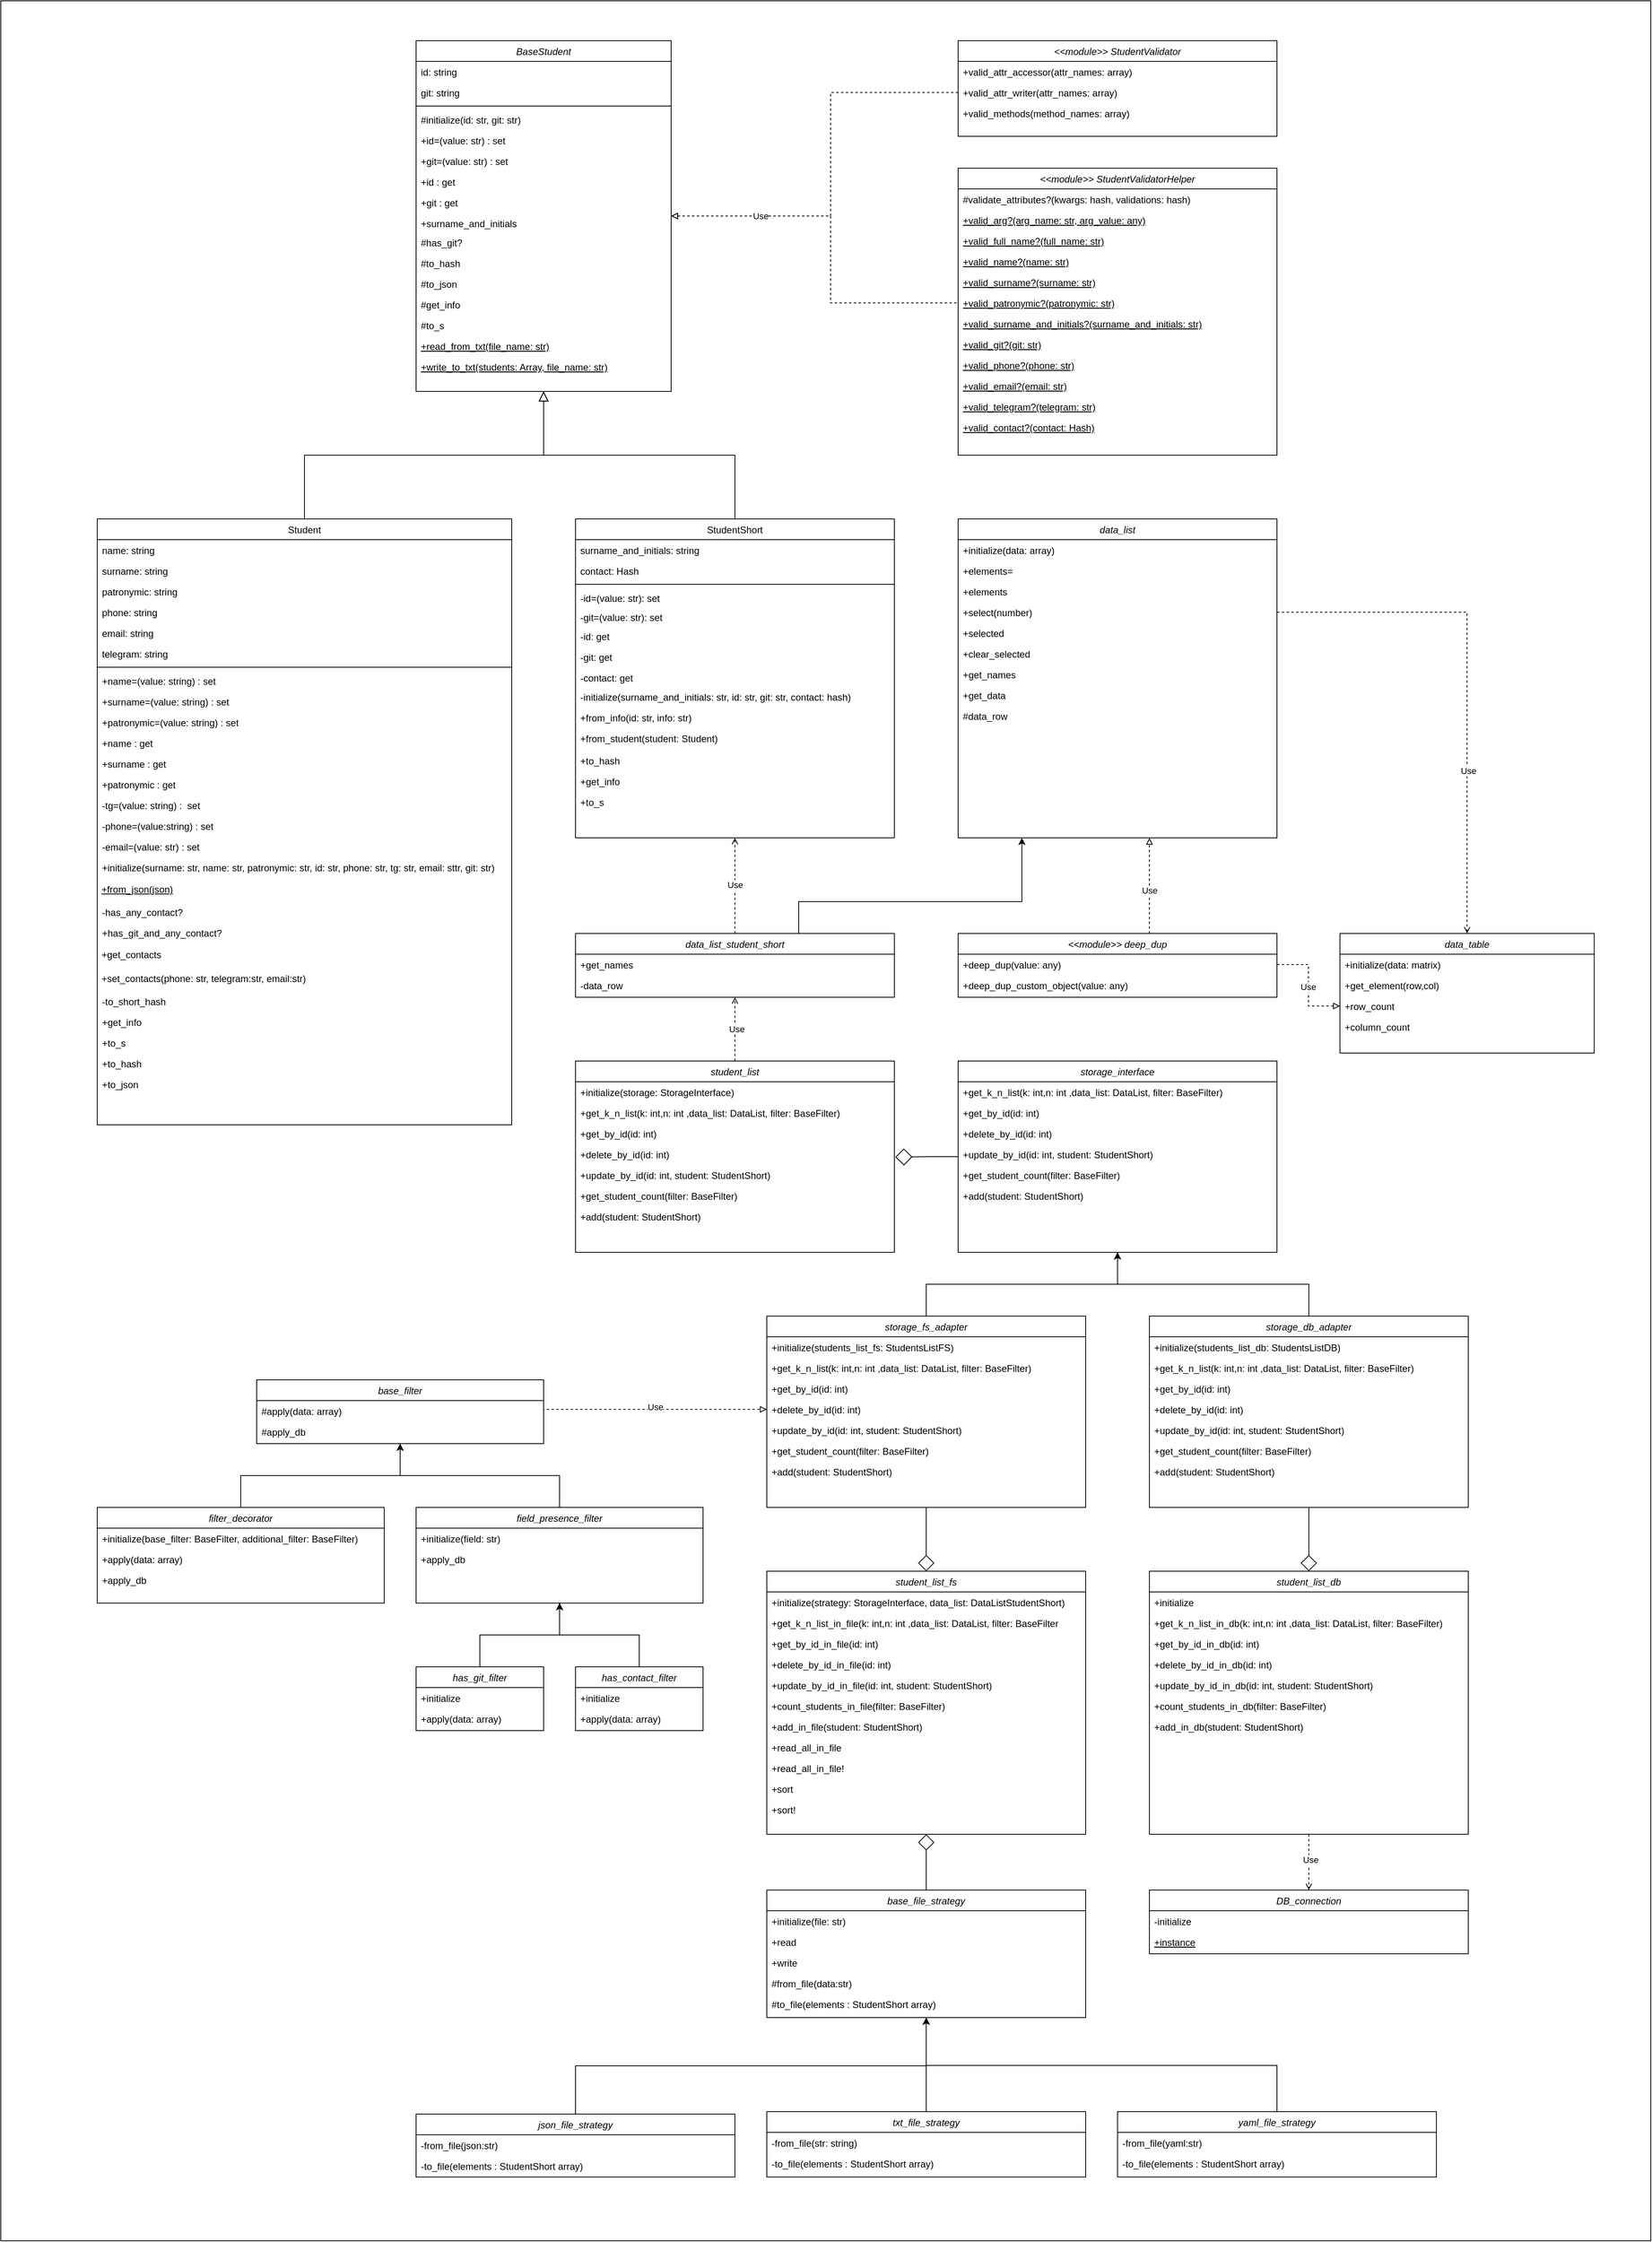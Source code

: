 <mxfile version="24.8.9">
  <diagram id="C5RBs43oDa-KdzZeNtuy" name="Page-1">
    <mxGraphModel dx="5711" dy="3965" grid="1" gridSize="10" guides="1" tooltips="1" connect="1" arrows="1" fold="1" page="1" pageScale="1" pageWidth="827" pageHeight="1169" math="0" shadow="0">
      <root>
        <mxCell id="WIyWlLk6GJQsqaUBKTNV-0" />
        <mxCell id="WIyWlLk6GJQsqaUBKTNV-1" parent="WIyWlLk6GJQsqaUBKTNV-0" />
        <mxCell id="bTc6IOV8MmuMx8NYDI5--37" value="" style="rounded=0;whiteSpace=wrap;html=1;" vertex="1" parent="WIyWlLk6GJQsqaUBKTNV-1">
          <mxGeometry x="-680" y="-1130" width="2070" height="2810" as="geometry" />
        </mxCell>
        <mxCell id="bTc6IOV8MmuMx8NYDI5--6" style="edgeStyle=orthogonalEdgeStyle;rounded=0;orthogonalLoop=1;jettySize=auto;html=1;entryX=0;entryY=0.5;entryDx=0;entryDy=0;strokeColor=default;dashed=1;endArrow=none;endFill=0;startArrow=block;startFill=0;" edge="1" parent="WIyWlLk6GJQsqaUBKTNV-1" source="zkfFHV4jXpPFQw0GAbJ--0" target="E663I50cfGpHAdR8Y6O5-12">
          <mxGeometry relative="1" as="geometry">
            <Array as="points">
              <mxPoint x="361" y="-860" />
              <mxPoint x="361" y="-1015" />
            </Array>
          </mxGeometry>
        </mxCell>
        <mxCell id="bTc6IOV8MmuMx8NYDI5--7" style="edgeStyle=orthogonalEdgeStyle;rounded=0;orthogonalLoop=1;jettySize=auto;html=1;entryX=0;entryY=0.5;entryDx=0;entryDy=0;dashed=1;strokeColor=default;curved=0;endArrow=none;endFill=0;flowAnimation=0;startArrow=block;startFill=0;" edge="1" parent="WIyWlLk6GJQsqaUBKTNV-1" source="zkfFHV4jXpPFQw0GAbJ--0" target="E663I50cfGpHAdR8Y6O5-5">
          <mxGeometry relative="1" as="geometry">
            <Array as="points">
              <mxPoint x="361" y="-860" />
              <mxPoint x="361" y="-751" />
            </Array>
          </mxGeometry>
        </mxCell>
        <mxCell id="bTc6IOV8MmuMx8NYDI5--10" value="Use" style="edgeLabel;html=1;align=center;verticalAlign=middle;resizable=0;points=[];" vertex="1" connectable="0" parent="bTc6IOV8MmuMx8NYDI5--7">
          <mxGeometry x="-0.697" relative="1" as="geometry">
            <mxPoint x="41" as="offset" />
          </mxGeometry>
        </mxCell>
        <mxCell id="zkfFHV4jXpPFQw0GAbJ--0" value="BaseStudent" style="swimlane;fontStyle=2;align=center;verticalAlign=top;childLayout=stackLayout;horizontal=1;startSize=26;horizontalStack=0;resizeParent=1;resizeLast=0;collapsible=1;marginBottom=0;rounded=0;shadow=0;strokeWidth=1;" parent="WIyWlLk6GJQsqaUBKTNV-1" vertex="1">
          <mxGeometry x="-159" y="-1080" width="320" height="440" as="geometry">
            <mxRectangle x="230" y="140" width="160" height="26" as="alternateBounds" />
          </mxGeometry>
        </mxCell>
        <mxCell id="DaK7ERgDfzek0wE4DrNR-5" value="id: string " style="text;align=left;verticalAlign=top;spacingLeft=4;spacingRight=4;overflow=hidden;rotatable=0;points=[[0,0.5],[1,0.5]];portConstraint=eastwest;rounded=0;shadow=0;html=0;" parent="zkfFHV4jXpPFQw0GAbJ--0" vertex="1">
          <mxGeometry y="26" width="320" height="26" as="geometry" />
        </mxCell>
        <mxCell id="DaK7ERgDfzek0wE4DrNR-3" value="git: string&#xa; " style="text;align=left;verticalAlign=top;spacingLeft=4;spacingRight=4;overflow=hidden;rotatable=0;points=[[0,0.5],[1,0.5]];portConstraint=eastwest;rounded=0;shadow=0;html=0;" parent="zkfFHV4jXpPFQw0GAbJ--0" vertex="1">
          <mxGeometry y="52" width="320" height="26" as="geometry" />
        </mxCell>
        <mxCell id="zkfFHV4jXpPFQw0GAbJ--4" value="" style="line;html=1;strokeWidth=1;align=left;verticalAlign=middle;spacingTop=-1;spacingLeft=3;spacingRight=3;rotatable=0;labelPosition=right;points=[];portConstraint=eastwest;" parent="zkfFHV4jXpPFQw0GAbJ--0" vertex="1">
          <mxGeometry y="78" width="320" height="8" as="geometry" />
        </mxCell>
        <mxCell id="DaK7ERgDfzek0wE4DrNR-37" value="#initialize(id: str, git: str)" style="text;align=left;verticalAlign=top;spacingLeft=4;spacingRight=4;overflow=hidden;rotatable=0;points=[[0,0.5],[1,0.5]];portConstraint=eastwest;" parent="zkfFHV4jXpPFQw0GAbJ--0" vertex="1">
          <mxGeometry y="86" width="320" height="26" as="geometry" />
        </mxCell>
        <mxCell id="DaK7ERgDfzek0wE4DrNR-10" value="+id=(value: str) : set" style="text;align=left;verticalAlign=top;spacingLeft=4;spacingRight=4;overflow=hidden;rotatable=0;points=[[0,0.5],[1,0.5]];portConstraint=eastwest;" parent="zkfFHV4jXpPFQw0GAbJ--0" vertex="1">
          <mxGeometry y="112" width="320" height="26" as="geometry" />
        </mxCell>
        <mxCell id="DaK7ERgDfzek0wE4DrNR-35" value="+git=(value: str) : set" style="text;align=left;verticalAlign=top;spacingLeft=4;spacingRight=4;overflow=hidden;rotatable=0;points=[[0,0.5],[1,0.5]];portConstraint=eastwest;" parent="zkfFHV4jXpPFQw0GAbJ--0" vertex="1">
          <mxGeometry y="138" width="320" height="26" as="geometry" />
        </mxCell>
        <mxCell id="DaK7ERgDfzek0wE4DrNR-34" value="+id : get" style="text;align=left;verticalAlign=top;spacingLeft=4;spacingRight=4;overflow=hidden;rotatable=0;points=[[0,0.5],[1,0.5]];portConstraint=eastwest;" parent="zkfFHV4jXpPFQw0GAbJ--0" vertex="1">
          <mxGeometry y="164" width="320" height="26" as="geometry" />
        </mxCell>
        <mxCell id="DaK7ERgDfzek0wE4DrNR-32" value="+git : get" style="text;align=left;verticalAlign=top;spacingLeft=4;spacingRight=4;overflow=hidden;rotatable=0;points=[[0,0.5],[1,0.5]];portConstraint=eastwest;" parent="zkfFHV4jXpPFQw0GAbJ--0" vertex="1">
          <mxGeometry y="190" width="320" height="26" as="geometry" />
        </mxCell>
        <mxCell id="E663I50cfGpHAdR8Y6O5-34" value="+surname_and_initials" style="text;align=left;verticalAlign=top;spacingLeft=4;spacingRight=4;overflow=hidden;rotatable=0;points=[[0,0.5],[1,0.5]];portConstraint=eastwest;" parent="zkfFHV4jXpPFQw0GAbJ--0" vertex="1">
          <mxGeometry y="216" width="320" height="24" as="geometry" />
        </mxCell>
        <mxCell id="DaK7ERgDfzek0wE4DrNR-1" value="#has_git?" style="text;align=left;verticalAlign=top;spacingLeft=4;spacingRight=4;overflow=hidden;rotatable=0;points=[[0,0.5],[1,0.5]];portConstraint=eastwest;" parent="zkfFHV4jXpPFQw0GAbJ--0" vertex="1">
          <mxGeometry y="240" width="320" height="26" as="geometry" />
        </mxCell>
        <mxCell id="zkfFHV4jXpPFQw0GAbJ--5" value="#to_hash" style="text;align=left;verticalAlign=top;spacingLeft=4;spacingRight=4;overflow=hidden;rotatable=0;points=[[0,0.5],[1,0.5]];portConstraint=eastwest;" parent="zkfFHV4jXpPFQw0GAbJ--0" vertex="1">
          <mxGeometry y="266" width="320" height="26" as="geometry" />
        </mxCell>
        <mxCell id="rkT2CLuDJCGZjRkK9kf4-31" value="#to_json" style="text;align=left;verticalAlign=top;spacingLeft=4;spacingRight=4;overflow=hidden;rotatable=0;points=[[0,0.5],[1,0.5]];portConstraint=eastwest;" parent="zkfFHV4jXpPFQw0GAbJ--0" vertex="1">
          <mxGeometry y="292" width="320" height="26" as="geometry" />
        </mxCell>
        <mxCell id="rkT2CLuDJCGZjRkK9kf4-32" value="#get_info" style="text;align=left;verticalAlign=top;spacingLeft=4;spacingRight=4;overflow=hidden;rotatable=0;points=[[0,0.5],[1,0.5]];portConstraint=eastwest;" parent="zkfFHV4jXpPFQw0GAbJ--0" vertex="1">
          <mxGeometry y="318" width="320" height="26" as="geometry" />
        </mxCell>
        <mxCell id="rkT2CLuDJCGZjRkK9kf4-33" value="#to_s" style="text;align=left;verticalAlign=top;spacingLeft=4;spacingRight=4;overflow=hidden;rotatable=0;points=[[0,0.5],[1,0.5]];portConstraint=eastwest;" parent="zkfFHV4jXpPFQw0GAbJ--0" vertex="1">
          <mxGeometry y="344" width="320" height="26" as="geometry" />
        </mxCell>
        <mxCell id="E663I50cfGpHAdR8Y6O5-15" value="+read_from_txt(file_name: str)" style="text;align=left;verticalAlign=top;spacingLeft=4;spacingRight=4;overflow=hidden;rotatable=0;points=[[0,0.5],[1,0.5]];portConstraint=eastwest;fontStyle=4" parent="zkfFHV4jXpPFQw0GAbJ--0" vertex="1">
          <mxGeometry y="370" width="320" height="26" as="geometry" />
        </mxCell>
        <mxCell id="E663I50cfGpHAdR8Y6O5-16" value="+write_to_txt(students: Array, file_name: str)" style="text;align=left;verticalAlign=top;spacingLeft=4;spacingRight=4;overflow=hidden;rotatable=0;points=[[0,0.5],[1,0.5]];portConstraint=eastwest;fontStyle=4" parent="zkfFHV4jXpPFQw0GAbJ--0" vertex="1">
          <mxGeometry y="396" width="320" height="26" as="geometry" />
        </mxCell>
        <mxCell id="zkfFHV4jXpPFQw0GAbJ--6" value="Student" style="swimlane;fontStyle=0;align=center;verticalAlign=top;childLayout=stackLayout;horizontal=1;startSize=26;horizontalStack=0;resizeParent=1;resizeLast=0;collapsible=1;marginBottom=0;rounded=0;shadow=0;strokeWidth=1;" parent="WIyWlLk6GJQsqaUBKTNV-1" vertex="1">
          <mxGeometry x="-559" y="-480" width="520" height="760" as="geometry">
            <mxRectangle x="130" y="380" width="160" height="26" as="alternateBounds" />
          </mxGeometry>
        </mxCell>
        <mxCell id="zkfFHV4jXpPFQw0GAbJ--7" value="name: string" style="text;align=left;verticalAlign=top;spacingLeft=4;spacingRight=4;overflow=hidden;rotatable=0;points=[[0,0.5],[1,0.5]];portConstraint=eastwest;" parent="zkfFHV4jXpPFQw0GAbJ--6" vertex="1">
          <mxGeometry y="26" width="520" height="26" as="geometry" />
        </mxCell>
        <mxCell id="zkfFHV4jXpPFQw0GAbJ--8" value="surname: string" style="text;align=left;verticalAlign=top;spacingLeft=4;spacingRight=4;overflow=hidden;rotatable=0;points=[[0,0.5],[1,0.5]];portConstraint=eastwest;rounded=0;shadow=0;html=0;" parent="zkfFHV4jXpPFQw0GAbJ--6" vertex="1">
          <mxGeometry y="52" width="520" height="26" as="geometry" />
        </mxCell>
        <mxCell id="hA9nvbCW1QsnM-zQuUA5-5" value="patronymic: string" style="text;align=left;verticalAlign=top;spacingLeft=4;spacingRight=4;overflow=hidden;rotatable=0;points=[[0,0.5],[1,0.5]];portConstraint=eastwest;rounded=0;shadow=0;html=0;" parent="zkfFHV4jXpPFQw0GAbJ--6" vertex="1">
          <mxGeometry y="78" width="520" height="26" as="geometry" />
        </mxCell>
        <mxCell id="rkT2CLuDJCGZjRkK9kf4-34" value="phone: string" style="text;align=left;verticalAlign=top;spacingLeft=4;spacingRight=4;overflow=hidden;rotatable=0;points=[[0,0.5],[1,0.5]];portConstraint=eastwest;rounded=0;shadow=0;html=0;" parent="zkfFHV4jXpPFQw0GAbJ--6" vertex="1">
          <mxGeometry y="104" width="520" height="26" as="geometry" />
        </mxCell>
        <mxCell id="rkT2CLuDJCGZjRkK9kf4-35" value="email: string" style="text;align=left;verticalAlign=top;spacingLeft=4;spacingRight=4;overflow=hidden;rotatable=0;points=[[0,0.5],[1,0.5]];portConstraint=eastwest;rounded=0;shadow=0;html=0;" parent="zkfFHV4jXpPFQw0GAbJ--6" vertex="1">
          <mxGeometry y="130" width="520" height="26" as="geometry" />
        </mxCell>
        <mxCell id="rkT2CLuDJCGZjRkK9kf4-36" value="telegram: string" style="text;align=left;verticalAlign=top;spacingLeft=4;spacingRight=4;overflow=hidden;rotatable=0;points=[[0,0.5],[1,0.5]];portConstraint=eastwest;rounded=0;shadow=0;html=0;" parent="zkfFHV4jXpPFQw0GAbJ--6" vertex="1">
          <mxGeometry y="156" width="520" height="26" as="geometry" />
        </mxCell>
        <mxCell id="zkfFHV4jXpPFQw0GAbJ--9" value="" style="line;html=1;strokeWidth=1;align=left;verticalAlign=middle;spacingTop=-1;spacingLeft=3;spacingRight=3;rotatable=0;labelPosition=right;points=[];portConstraint=eastwest;" parent="zkfFHV4jXpPFQw0GAbJ--6" vertex="1">
          <mxGeometry y="182" width="520" height="8" as="geometry" />
        </mxCell>
        <mxCell id="DaK7ERgDfzek0wE4DrNR-44" value="+name=(value: string) : set" style="text;align=left;verticalAlign=top;spacingLeft=4;spacingRight=4;overflow=hidden;rotatable=0;points=[[0,0.5],[1,0.5]];portConstraint=eastwest;" parent="zkfFHV4jXpPFQw0GAbJ--6" vertex="1">
          <mxGeometry y="190" width="520" height="26" as="geometry" />
        </mxCell>
        <mxCell id="DaK7ERgDfzek0wE4DrNR-43" value="+surname=(value: string) : set" style="text;align=left;verticalAlign=top;spacingLeft=4;spacingRight=4;overflow=hidden;rotatable=0;points=[[0,0.5],[1,0.5]];portConstraint=eastwest;" parent="zkfFHV4jXpPFQw0GAbJ--6" vertex="1">
          <mxGeometry y="216" width="520" height="26" as="geometry" />
        </mxCell>
        <mxCell id="DaK7ERgDfzek0wE4DrNR-42" value="+patronymic=(value: string) : set" style="text;align=left;verticalAlign=top;spacingLeft=4;spacingRight=4;overflow=hidden;rotatable=0;points=[[0,0.5],[1,0.5]];portConstraint=eastwest;" parent="zkfFHV4jXpPFQw0GAbJ--6" vertex="1">
          <mxGeometry y="242" width="520" height="26" as="geometry" />
        </mxCell>
        <mxCell id="DaK7ERgDfzek0wE4DrNR-38" value="+name : get" style="text;align=left;verticalAlign=top;spacingLeft=4;spacingRight=4;overflow=hidden;rotatable=0;points=[[0,0.5],[1,0.5]];portConstraint=eastwest;" parent="zkfFHV4jXpPFQw0GAbJ--6" vertex="1">
          <mxGeometry y="268" width="520" height="26" as="geometry" />
        </mxCell>
        <mxCell id="DaK7ERgDfzek0wE4DrNR-46" value="+surname : get" style="text;align=left;verticalAlign=top;spacingLeft=4;spacingRight=4;overflow=hidden;rotatable=0;points=[[0,0.5],[1,0.5]];portConstraint=eastwest;" parent="zkfFHV4jXpPFQw0GAbJ--6" vertex="1">
          <mxGeometry y="294" width="520" height="26" as="geometry" />
        </mxCell>
        <mxCell id="DaK7ERgDfzek0wE4DrNR-45" value="+patronymic : get" style="text;align=left;verticalAlign=top;spacingLeft=4;spacingRight=4;overflow=hidden;rotatable=0;points=[[0,0.5],[1,0.5]];portConstraint=eastwest;" parent="zkfFHV4jXpPFQw0GAbJ--6" vertex="1">
          <mxGeometry y="320" width="520" height="26" as="geometry" />
        </mxCell>
        <mxCell id="DaK7ERgDfzek0wE4DrNR-40" value="-tg=(value: string) :  set" style="text;align=left;verticalAlign=top;spacingLeft=4;spacingRight=4;overflow=hidden;rotatable=0;points=[[0,0.5],[1,0.5]];portConstraint=eastwest;" parent="zkfFHV4jXpPFQw0GAbJ--6" vertex="1">
          <mxGeometry y="346" width="520" height="26" as="geometry" />
        </mxCell>
        <mxCell id="DaK7ERgDfzek0wE4DrNR-41" value="-phone=(value:string) : set" style="text;align=left;verticalAlign=top;spacingLeft=4;spacingRight=4;overflow=hidden;rotatable=0;points=[[0,0.5],[1,0.5]];portConstraint=eastwest;" parent="zkfFHV4jXpPFQw0GAbJ--6" vertex="1">
          <mxGeometry y="372" width="520" height="26" as="geometry" />
        </mxCell>
        <mxCell id="DaK7ERgDfzek0wE4DrNR-39" value="-email=(value: str) : set" style="text;align=left;verticalAlign=top;spacingLeft=4;spacingRight=4;overflow=hidden;rotatable=0;points=[[0,0.5],[1,0.5]];portConstraint=eastwest;" parent="zkfFHV4jXpPFQw0GAbJ--6" vertex="1">
          <mxGeometry y="398" width="520" height="26" as="geometry" />
        </mxCell>
        <mxCell id="zkfFHV4jXpPFQw0GAbJ--11" value="+initialize(surname: str, name: str, patronymic: str, id: str, phone: str, tg: str, email: sttr, git: str)" style="text;align=left;verticalAlign=top;spacingLeft=4;spacingRight=4;overflow=hidden;rotatable=0;points=[[0,0.5],[1,0.5]];portConstraint=eastwest;" parent="zkfFHV4jXpPFQw0GAbJ--6" vertex="1">
          <mxGeometry y="424" width="520" height="26" as="geometry" />
        </mxCell>
        <mxCell id="rkT2CLuDJCGZjRkK9kf4-37" value="&amp;nbsp;&lt;u&gt;+from_json(json)&lt;/u&gt;" style="text;html=1;align=left;verticalAlign=middle;whiteSpace=wrap;rounded=0;" parent="zkfFHV4jXpPFQw0GAbJ--6" vertex="1">
          <mxGeometry y="450" width="520" height="30" as="geometry" />
        </mxCell>
        <mxCell id="hA9nvbCW1QsnM-zQuUA5-15" value="-has_any_contact?" style="text;align=left;verticalAlign=top;spacingLeft=4;spacingRight=4;overflow=hidden;rotatable=0;points=[[0,0.5],[1,0.5]];portConstraint=eastwest;fontStyle=0" parent="zkfFHV4jXpPFQw0GAbJ--6" vertex="1">
          <mxGeometry y="480" width="520" height="26" as="geometry" />
        </mxCell>
        <mxCell id="DaK7ERgDfzek0wE4DrNR-47" value="+has_git_and_any_contact?" style="text;align=left;verticalAlign=top;spacingLeft=4;spacingRight=4;overflow=hidden;rotatable=0;points=[[0,0.5],[1,0.5]];portConstraint=eastwest;fontStyle=0" parent="zkfFHV4jXpPFQw0GAbJ--6" vertex="1">
          <mxGeometry y="506" width="520" height="26" as="geometry" />
        </mxCell>
        <mxCell id="f9_wmxC5XZ2sHoWMa0am-0" value="&amp;nbsp;+get_contacts" style="text;html=1;align=left;verticalAlign=middle;whiteSpace=wrap;rounded=0;" parent="zkfFHV4jXpPFQw0GAbJ--6" vertex="1">
          <mxGeometry y="532" width="520" height="30" as="geometry" />
        </mxCell>
        <mxCell id="rkT2CLuDJCGZjRkK9kf4-38" value="&amp;nbsp;+set_contacts(phone: str, telegram:str, email:str)" style="text;html=1;align=left;verticalAlign=middle;whiteSpace=wrap;rounded=0;" parent="zkfFHV4jXpPFQw0GAbJ--6" vertex="1">
          <mxGeometry y="562" width="520" height="30" as="geometry" />
        </mxCell>
        <mxCell id="rkT2CLuDJCGZjRkK9kf4-40" value="-to_short_hash" style="text;align=left;verticalAlign=top;spacingLeft=4;spacingRight=4;overflow=hidden;rotatable=0;points=[[0,0.5],[1,0.5]];portConstraint=eastwest;fontStyle=0" parent="zkfFHV4jXpPFQw0GAbJ--6" vertex="1">
          <mxGeometry y="592" width="520" height="26" as="geometry" />
        </mxCell>
        <mxCell id="DaK7ERgDfzek0wE4DrNR-49" value="+get_info" style="text;align=left;verticalAlign=top;spacingLeft=4;spacingRight=4;overflow=hidden;rotatable=0;points=[[0,0.5],[1,0.5]];portConstraint=eastwest;fontStyle=0" parent="zkfFHV4jXpPFQw0GAbJ--6" vertex="1">
          <mxGeometry y="618" width="520" height="26" as="geometry" />
        </mxCell>
        <mxCell id="hA9nvbCW1QsnM-zQuUA5-7" value="+to_s" style="text;align=left;verticalAlign=top;spacingLeft=4;spacingRight=4;overflow=hidden;rotatable=0;points=[[0,0.5],[1,0.5]];portConstraint=eastwest;" parent="zkfFHV4jXpPFQw0GAbJ--6" vertex="1">
          <mxGeometry y="644" width="520" height="26" as="geometry" />
        </mxCell>
        <mxCell id="rkT2CLuDJCGZjRkK9kf4-41" value="+to_hash" style="text;align=left;verticalAlign=top;spacingLeft=4;spacingRight=4;overflow=hidden;rotatable=0;points=[[0,0.5],[1,0.5]];portConstraint=eastwest;" parent="zkfFHV4jXpPFQw0GAbJ--6" vertex="1">
          <mxGeometry y="670" width="520" height="26" as="geometry" />
        </mxCell>
        <mxCell id="rkT2CLuDJCGZjRkK9kf4-42" value="+to_json" style="text;align=left;verticalAlign=top;spacingLeft=4;spacingRight=4;overflow=hidden;rotatable=0;points=[[0,0.5],[1,0.5]];portConstraint=eastwest;" parent="zkfFHV4jXpPFQw0GAbJ--6" vertex="1">
          <mxGeometry y="696" width="520" height="26" as="geometry" />
        </mxCell>
        <mxCell id="zkfFHV4jXpPFQw0GAbJ--12" value="" style="endArrow=block;endSize=10;endFill=0;shadow=0;strokeWidth=1;rounded=0;edgeStyle=elbowEdgeStyle;elbow=vertical;" parent="WIyWlLk6GJQsqaUBKTNV-1" source="zkfFHV4jXpPFQw0GAbJ--6" target="zkfFHV4jXpPFQw0GAbJ--0" edge="1">
          <mxGeometry width="160" relative="1" as="geometry">
            <mxPoint x="-93" y="-567" as="sourcePoint" />
            <mxPoint x="-93" y="-567" as="targetPoint" />
          </mxGeometry>
        </mxCell>
        <mxCell id="zkfFHV4jXpPFQw0GAbJ--16" value="" style="endArrow=block;endSize=10;endFill=0;shadow=0;strokeWidth=1;rounded=0;edgeStyle=elbowEdgeStyle;elbow=vertical;exitX=0.5;exitY=0;exitDx=0;exitDy=0;" parent="WIyWlLk6GJQsqaUBKTNV-1" source="zkfFHV4jXpPFQw0GAbJ--17" target="zkfFHV4jXpPFQw0GAbJ--0" edge="1">
          <mxGeometry width="160" relative="1" as="geometry">
            <mxPoint x="117" y="-410" as="sourcePoint" />
            <mxPoint x="17" y="-499" as="targetPoint" />
          </mxGeometry>
        </mxCell>
        <mxCell id="rkT2CLuDJCGZjRkK9kf4-0" value="&lt;&lt;module&gt;&gt; StudentValidator" style="swimlane;fontStyle=2;align=center;verticalAlign=top;childLayout=stackLayout;horizontal=1;startSize=26;horizontalStack=0;resizeParent=1;resizeLast=0;collapsible=1;marginBottom=0;rounded=0;shadow=0;strokeWidth=1;" parent="WIyWlLk6GJQsqaUBKTNV-1" vertex="1">
          <mxGeometry x="521" y="-1080" width="400" height="120" as="geometry">
            <mxRectangle x="230" y="140" width="160" height="26" as="alternateBounds" />
          </mxGeometry>
        </mxCell>
        <mxCell id="rkT2CLuDJCGZjRkK9kf4-27" value="+valid_attr_accessor(attr_names: array)" style="text;align=left;verticalAlign=top;spacingLeft=4;spacingRight=4;overflow=hidden;rotatable=0;points=[[0,0.5],[1,0.5]];portConstraint=eastwest;fontStyle=0" parent="rkT2CLuDJCGZjRkK9kf4-0" vertex="1">
          <mxGeometry y="26" width="400" height="26" as="geometry" />
        </mxCell>
        <mxCell id="E663I50cfGpHAdR8Y6O5-12" value="+valid_attr_writer(attr_names: array)" style="text;align=left;verticalAlign=top;spacingLeft=4;spacingRight=4;overflow=hidden;rotatable=0;points=[[0,0.5],[1,0.5]];portConstraint=eastwest;fontStyle=0" parent="rkT2CLuDJCGZjRkK9kf4-0" vertex="1">
          <mxGeometry y="52" width="400" height="26" as="geometry" />
        </mxCell>
        <mxCell id="E663I50cfGpHAdR8Y6O5-13" value="+valid_methods(method_names: array)" style="text;align=left;verticalAlign=top;spacingLeft=4;spacingRight=4;overflow=hidden;rotatable=0;points=[[0,0.5],[1,0.5]];portConstraint=eastwest;fontStyle=0" parent="rkT2CLuDJCGZjRkK9kf4-0" vertex="1">
          <mxGeometry y="78" width="400" height="26" as="geometry" />
        </mxCell>
        <mxCell id="E663I50cfGpHAdR8Y6O5-0" value="&lt;&lt;module&gt;&gt; StudentValidatorHelper" style="swimlane;fontStyle=2;align=center;verticalAlign=top;childLayout=stackLayout;horizontal=1;startSize=26;horizontalStack=0;resizeParent=1;resizeLast=0;collapsible=1;marginBottom=0;rounded=0;shadow=0;strokeWidth=1;" parent="WIyWlLk6GJQsqaUBKTNV-1" vertex="1">
          <mxGeometry x="521" y="-920" width="400" height="360" as="geometry">
            <mxRectangle x="230" y="140" width="160" height="26" as="alternateBounds" />
          </mxGeometry>
        </mxCell>
        <mxCell id="E663I50cfGpHAdR8Y6O5-1" value="#validate_attributes?(kwargs: hash, validations: hash)" style="text;align=left;verticalAlign=top;spacingLeft=4;spacingRight=4;overflow=hidden;rotatable=0;points=[[0,0.5],[1,0.5]];portConstraint=eastwest;fontStyle=0" parent="E663I50cfGpHAdR8Y6O5-0" vertex="1">
          <mxGeometry y="26" width="400" height="26" as="geometry" />
        </mxCell>
        <mxCell id="E663I50cfGpHAdR8Y6O5-2" value="+valid_arg?(arg_name: str, arg_value: any)" style="text;align=left;verticalAlign=top;spacingLeft=4;spacingRight=4;overflow=hidden;rotatable=0;points=[[0,0.5],[1,0.5]];portConstraint=eastwest;fontStyle=4" parent="E663I50cfGpHAdR8Y6O5-0" vertex="1">
          <mxGeometry y="52" width="400" height="26" as="geometry" />
        </mxCell>
        <mxCell id="E663I50cfGpHAdR8Y6O5-14" value="+valid_full_name?(full_name: str)" style="text;align=left;verticalAlign=top;spacingLeft=4;spacingRight=4;overflow=hidden;rotatable=0;points=[[0,0.5],[1,0.5]];portConstraint=eastwest;fontStyle=4" parent="E663I50cfGpHAdR8Y6O5-0" vertex="1">
          <mxGeometry y="78" width="400" height="26" as="geometry" />
        </mxCell>
        <mxCell id="E663I50cfGpHAdR8Y6O5-3" value="+valid_name?(name: str)" style="text;align=left;verticalAlign=top;spacingLeft=4;spacingRight=4;overflow=hidden;rotatable=0;points=[[0,0.5],[1,0.5]];portConstraint=eastwest;fontStyle=4" parent="E663I50cfGpHAdR8Y6O5-0" vertex="1">
          <mxGeometry y="104" width="400" height="26" as="geometry" />
        </mxCell>
        <mxCell id="E663I50cfGpHAdR8Y6O5-4" value="+valid_surname?(surname: str)" style="text;align=left;verticalAlign=top;spacingLeft=4;spacingRight=4;overflow=hidden;rotatable=0;points=[[0,0.5],[1,0.5]];portConstraint=eastwest;fontStyle=4" parent="E663I50cfGpHAdR8Y6O5-0" vertex="1">
          <mxGeometry y="130" width="400" height="26" as="geometry" />
        </mxCell>
        <mxCell id="E663I50cfGpHAdR8Y6O5-5" value="+valid_patronymic?(patronymic: str)" style="text;align=left;verticalAlign=top;spacingLeft=4;spacingRight=4;overflow=hidden;rotatable=0;points=[[0,0.5],[1,0.5]];portConstraint=eastwest;fontStyle=4" parent="E663I50cfGpHAdR8Y6O5-0" vertex="1">
          <mxGeometry y="156" width="400" height="26" as="geometry" />
        </mxCell>
        <mxCell id="E663I50cfGpHAdR8Y6O5-6" value="+valid_surname_and_initials?(surname_and_initials: str)" style="text;align=left;verticalAlign=top;spacingLeft=4;spacingRight=4;overflow=hidden;rotatable=0;points=[[0,0.5],[1,0.5]];portConstraint=eastwest;fontStyle=4" parent="E663I50cfGpHAdR8Y6O5-0" vertex="1">
          <mxGeometry y="182" width="400" height="26" as="geometry" />
        </mxCell>
        <mxCell id="E663I50cfGpHAdR8Y6O5-7" value="+valid_git?(git: str)" style="text;align=left;verticalAlign=top;spacingLeft=4;spacingRight=4;overflow=hidden;rotatable=0;points=[[0,0.5],[1,0.5]];portConstraint=eastwest;fontStyle=4" parent="E663I50cfGpHAdR8Y6O5-0" vertex="1">
          <mxGeometry y="208" width="400" height="26" as="geometry" />
        </mxCell>
        <mxCell id="E663I50cfGpHAdR8Y6O5-8" value="+valid_phone?(phone: str)" style="text;align=left;verticalAlign=top;spacingLeft=4;spacingRight=4;overflow=hidden;rotatable=0;points=[[0,0.5],[1,0.5]];portConstraint=eastwest;fontStyle=4" parent="E663I50cfGpHAdR8Y6O5-0" vertex="1">
          <mxGeometry y="234" width="400" height="26" as="geometry" />
        </mxCell>
        <mxCell id="E663I50cfGpHAdR8Y6O5-9" value="+valid_email?(email: str)" style="text;align=left;verticalAlign=top;spacingLeft=4;spacingRight=4;overflow=hidden;rotatable=0;points=[[0,0.5],[1,0.5]];portConstraint=eastwest;fontStyle=4" parent="E663I50cfGpHAdR8Y6O5-0" vertex="1">
          <mxGeometry y="260" width="400" height="26" as="geometry" />
        </mxCell>
        <mxCell id="E663I50cfGpHAdR8Y6O5-10" value="+valid_telegram?(telegram: str)" style="text;align=left;verticalAlign=top;spacingLeft=4;spacingRight=4;overflow=hidden;rotatable=0;points=[[0,0.5],[1,0.5]];portConstraint=eastwest;fontStyle=4" parent="E663I50cfGpHAdR8Y6O5-0" vertex="1">
          <mxGeometry y="286" width="400" height="26" as="geometry" />
        </mxCell>
        <mxCell id="E663I50cfGpHAdR8Y6O5-11" value="+valid_contact?(contact: Hash)" style="text;align=left;verticalAlign=top;spacingLeft=4;spacingRight=4;overflow=hidden;rotatable=0;points=[[0,0.5],[1,0.5]];portConstraint=eastwest;fontStyle=4" parent="E663I50cfGpHAdR8Y6O5-0" vertex="1">
          <mxGeometry y="312" width="400" height="26" as="geometry" />
        </mxCell>
        <mxCell id="znhiIEnqB92v2dkdMsuW-0" value="data_table" style="swimlane;fontStyle=2;align=center;verticalAlign=top;childLayout=stackLayout;horizontal=1;startSize=26;horizontalStack=0;resizeParent=1;resizeLast=0;collapsible=1;marginBottom=0;rounded=0;shadow=0;strokeWidth=1;" parent="WIyWlLk6GJQsqaUBKTNV-1" vertex="1">
          <mxGeometry x="1000" y="40" width="319" height="150" as="geometry">
            <mxRectangle x="230" y="140" width="160" height="26" as="alternateBounds" />
          </mxGeometry>
        </mxCell>
        <mxCell id="znhiIEnqB92v2dkdMsuW-1" value="+initialize(data: matrix)" style="text;align=left;verticalAlign=top;spacingLeft=4;spacingRight=4;overflow=hidden;rotatable=0;points=[[0,0.5],[1,0.5]];portConstraint=eastwest;fontStyle=0" parent="znhiIEnqB92v2dkdMsuW-0" vertex="1">
          <mxGeometry y="26" width="319" height="26" as="geometry" />
        </mxCell>
        <mxCell id="znhiIEnqB92v2dkdMsuW-2" value="+get_element(row,col)" style="text;align=left;verticalAlign=top;spacingLeft=4;spacingRight=4;overflow=hidden;rotatable=0;points=[[0,0.5],[1,0.5]];portConstraint=eastwest;fontStyle=0" parent="znhiIEnqB92v2dkdMsuW-0" vertex="1">
          <mxGeometry y="52" width="319" height="26" as="geometry" />
        </mxCell>
        <mxCell id="znhiIEnqB92v2dkdMsuW-13" value="+row_count&#xa;" style="text;align=left;verticalAlign=top;spacingLeft=4;spacingRight=4;overflow=hidden;rotatable=0;points=[[0,0.5],[1,0.5]];portConstraint=eastwest;fontStyle=0" parent="znhiIEnqB92v2dkdMsuW-0" vertex="1">
          <mxGeometry y="78" width="319" height="26" as="geometry" />
        </mxCell>
        <mxCell id="znhiIEnqB92v2dkdMsuW-3" value="+column_count&#xa;" style="text;align=left;verticalAlign=top;spacingLeft=4;spacingRight=4;overflow=hidden;rotatable=0;points=[[0,0.5],[1,0.5]];portConstraint=eastwest;fontStyle=0" parent="znhiIEnqB92v2dkdMsuW-0" vertex="1">
          <mxGeometry y="104" width="319" height="26" as="geometry" />
        </mxCell>
        <mxCell id="znhiIEnqB92v2dkdMsuW-41" style="edgeStyle=orthogonalEdgeStyle;rounded=0;orthogonalLoop=1;jettySize=auto;html=1;entryX=0.5;entryY=0;entryDx=0;entryDy=0;endArrow=none;endFill=0;startArrow=classic;startFill=1;" parent="WIyWlLk6GJQsqaUBKTNV-1" source="znhiIEnqB92v2dkdMsuW-5" target="znhiIEnqB92v2dkdMsuW-31" edge="1">
          <mxGeometry relative="1" as="geometry">
            <Array as="points">
              <mxPoint x="601" />
              <mxPoint x="321" />
              <mxPoint x="321" y="40" />
            </Array>
          </mxGeometry>
        </mxCell>
        <mxCell id="znhiIEnqB92v2dkdMsuW-5" value="data_list" style="swimlane;fontStyle=2;align=center;verticalAlign=top;childLayout=stackLayout;horizontal=1;startSize=26;horizontalStack=0;resizeParent=1;resizeLast=0;collapsible=1;marginBottom=0;rounded=0;shadow=0;strokeWidth=1;" parent="WIyWlLk6GJQsqaUBKTNV-1" vertex="1">
          <mxGeometry x="521" y="-480" width="400" height="400" as="geometry">
            <mxRectangle x="230" y="140" width="160" height="26" as="alternateBounds" />
          </mxGeometry>
        </mxCell>
        <mxCell id="znhiIEnqB92v2dkdMsuW-6" value="+initialize(data: array)" style="text;align=left;verticalAlign=top;spacingLeft=4;spacingRight=4;overflow=hidden;rotatable=0;points=[[0,0.5],[1,0.5]];portConstraint=eastwest;fontStyle=0" parent="znhiIEnqB92v2dkdMsuW-5" vertex="1">
          <mxGeometry y="26" width="400" height="26" as="geometry" />
        </mxCell>
        <mxCell id="znhiIEnqB92v2dkdMsuW-15" value="+elements=" style="text;align=left;verticalAlign=top;spacingLeft=4;spacingRight=4;overflow=hidden;rotatable=0;points=[[0,0.5],[1,0.5]];portConstraint=eastwest;fontStyle=0" parent="znhiIEnqB92v2dkdMsuW-5" vertex="1">
          <mxGeometry y="52" width="400" height="26" as="geometry" />
        </mxCell>
        <mxCell id="znhiIEnqB92v2dkdMsuW-14" value="+elements" style="text;align=left;verticalAlign=top;spacingLeft=4;spacingRight=4;overflow=hidden;rotatable=0;points=[[0,0.5],[1,0.5]];portConstraint=eastwest;fontStyle=0" parent="znhiIEnqB92v2dkdMsuW-5" vertex="1">
          <mxGeometry y="78" width="400" height="26" as="geometry" />
        </mxCell>
        <mxCell id="znhiIEnqB92v2dkdMsuW-7" value="+select(number)" style="text;align=left;verticalAlign=top;spacingLeft=4;spacingRight=4;overflow=hidden;rotatable=0;points=[[0,0.5],[1,0.5]];portConstraint=eastwest;fontStyle=0" parent="znhiIEnqB92v2dkdMsuW-5" vertex="1">
          <mxGeometry y="104" width="400" height="26" as="geometry" />
        </mxCell>
        <mxCell id="znhiIEnqB92v2dkdMsuW-16" value="+selected" style="text;align=left;verticalAlign=top;spacingLeft=4;spacingRight=4;overflow=hidden;rotatable=0;points=[[0,0.5],[1,0.5]];portConstraint=eastwest;fontStyle=0" parent="znhiIEnqB92v2dkdMsuW-5" vertex="1">
          <mxGeometry y="130" width="400" height="26" as="geometry" />
        </mxCell>
        <mxCell id="znhiIEnqB92v2dkdMsuW-8" value="+clear_selected" style="text;align=left;verticalAlign=top;spacingLeft=4;spacingRight=4;overflow=hidden;rotatable=0;points=[[0,0.5],[1,0.5]];portConstraint=eastwest;fontStyle=0" parent="znhiIEnqB92v2dkdMsuW-5" vertex="1">
          <mxGeometry y="156" width="400" height="26" as="geometry" />
        </mxCell>
        <mxCell id="znhiIEnqB92v2dkdMsuW-18" value="+get_names" style="text;align=left;verticalAlign=top;spacingLeft=4;spacingRight=4;overflow=hidden;rotatable=0;points=[[0,0.5],[1,0.5]];portConstraint=eastwest;fontStyle=0" parent="znhiIEnqB92v2dkdMsuW-5" vertex="1">
          <mxGeometry y="182" width="400" height="26" as="geometry" />
        </mxCell>
        <mxCell id="znhiIEnqB92v2dkdMsuW-19" value="+get_data" style="text;align=left;verticalAlign=top;spacingLeft=4;spacingRight=4;overflow=hidden;rotatable=0;points=[[0,0.5],[1,0.5]];portConstraint=eastwest;fontStyle=0" parent="znhiIEnqB92v2dkdMsuW-5" vertex="1">
          <mxGeometry y="208" width="400" height="26" as="geometry" />
        </mxCell>
        <mxCell id="znhiIEnqB92v2dkdMsuW-17" value="#data_row" style="text;align=left;verticalAlign=top;spacingLeft=4;spacingRight=4;overflow=hidden;rotatable=0;points=[[0,0.5],[1,0.5]];portConstraint=eastwest;fontStyle=0" parent="znhiIEnqB92v2dkdMsuW-5" vertex="1">
          <mxGeometry y="234" width="400" height="26" as="geometry" />
        </mxCell>
        <mxCell id="bTc6IOV8MmuMx8NYDI5--15" style="edgeStyle=orthogonalEdgeStyle;rounded=0;orthogonalLoop=1;jettySize=auto;html=1;dashed=1;endArrow=block;endFill=0;" edge="1" parent="WIyWlLk6GJQsqaUBKTNV-1" source="znhiIEnqB92v2dkdMsuW-20">
          <mxGeometry relative="1" as="geometry">
            <mxPoint x="761" y="-80" as="targetPoint" />
            <Array as="points">
              <mxPoint x="761" y="10" />
              <mxPoint x="761" y="10" />
            </Array>
          </mxGeometry>
        </mxCell>
        <mxCell id="bTc6IOV8MmuMx8NYDI5--19" value="Use" style="edgeLabel;html=1;align=center;verticalAlign=middle;resizable=0;points=[];" vertex="1" connectable="0" parent="bTc6IOV8MmuMx8NYDI5--15">
          <mxGeometry x="0.107" relative="1" as="geometry">
            <mxPoint y="12" as="offset" />
          </mxGeometry>
        </mxCell>
        <mxCell id="znhiIEnqB92v2dkdMsuW-20" value="&lt;&lt;module&gt;&gt; deep_dup" style="swimlane;fontStyle=2;align=center;verticalAlign=top;childLayout=stackLayout;horizontal=1;startSize=26;horizontalStack=0;resizeParent=1;resizeLast=0;collapsible=1;marginBottom=0;rounded=0;shadow=0;strokeWidth=1;" parent="WIyWlLk6GJQsqaUBKTNV-1" vertex="1">
          <mxGeometry x="521" y="40" width="400" height="80" as="geometry">
            <mxRectangle x="230" y="140" width="160" height="26" as="alternateBounds" />
          </mxGeometry>
        </mxCell>
        <mxCell id="znhiIEnqB92v2dkdMsuW-21" value="+deep_dup(value: any)" style="text;align=left;verticalAlign=top;spacingLeft=4;spacingRight=4;overflow=hidden;rotatable=0;points=[[0,0.5],[1,0.5]];portConstraint=eastwest;fontStyle=0" parent="znhiIEnqB92v2dkdMsuW-20" vertex="1">
          <mxGeometry y="26" width="400" height="26" as="geometry" />
        </mxCell>
        <mxCell id="znhiIEnqB92v2dkdMsuW-30" value="+deep_dup_custom_object(value: any)" style="text;align=left;verticalAlign=top;spacingLeft=4;spacingRight=4;overflow=hidden;rotatable=0;points=[[0,0.5],[1,0.5]];portConstraint=eastwest;fontStyle=0" parent="znhiIEnqB92v2dkdMsuW-20" vertex="1">
          <mxGeometry y="52" width="400" height="26" as="geometry" />
        </mxCell>
        <mxCell id="bTc6IOV8MmuMx8NYDI5--8" style="edgeStyle=orthogonalEdgeStyle;rounded=0;orthogonalLoop=1;jettySize=auto;html=1;entryX=0.5;entryY=1;entryDx=0;entryDy=0;dashed=1;endArrow=open;endFill=0;" edge="1" parent="WIyWlLk6GJQsqaUBKTNV-1" source="znhiIEnqB92v2dkdMsuW-31" target="zkfFHV4jXpPFQw0GAbJ--17">
          <mxGeometry relative="1" as="geometry" />
        </mxCell>
        <mxCell id="bTc6IOV8MmuMx8NYDI5--9" value="Use" style="edgeLabel;html=1;align=center;verticalAlign=middle;resizable=0;points=[];" vertex="1" connectable="0" parent="bTc6IOV8MmuMx8NYDI5--8">
          <mxGeometry x="0.133" y="4" relative="1" as="geometry">
            <mxPoint x="4" y="7" as="offset" />
          </mxGeometry>
        </mxCell>
        <mxCell id="znhiIEnqB92v2dkdMsuW-31" value="data_list_student_short" style="swimlane;fontStyle=2;align=center;verticalAlign=top;childLayout=stackLayout;horizontal=1;startSize=26;horizontalStack=0;resizeParent=1;resizeLast=0;collapsible=1;marginBottom=0;rounded=0;shadow=0;strokeWidth=1;" parent="WIyWlLk6GJQsqaUBKTNV-1" vertex="1">
          <mxGeometry x="41" y="40" width="400" height="80" as="geometry">
            <mxRectangle x="230" y="140" width="160" height="26" as="alternateBounds" />
          </mxGeometry>
        </mxCell>
        <mxCell id="znhiIEnqB92v2dkdMsuW-38" value="+get_names" style="text;align=left;verticalAlign=top;spacingLeft=4;spacingRight=4;overflow=hidden;rotatable=0;points=[[0,0.5],[1,0.5]];portConstraint=eastwest;fontStyle=0" parent="znhiIEnqB92v2dkdMsuW-31" vertex="1">
          <mxGeometry y="26" width="400" height="26" as="geometry" />
        </mxCell>
        <mxCell id="znhiIEnqB92v2dkdMsuW-40" value="-data_row" style="text;align=left;verticalAlign=top;spacingLeft=4;spacingRight=4;overflow=hidden;rotatable=0;points=[[0,0.5],[1,0.5]];portConstraint=eastwest;fontStyle=0" parent="znhiIEnqB92v2dkdMsuW-31" vertex="1">
          <mxGeometry y="52" width="400" height="26" as="geometry" />
        </mxCell>
        <mxCell id="bTc6IOV8MmuMx8NYDI5--12" style="edgeStyle=orthogonalEdgeStyle;rounded=0;orthogonalLoop=1;jettySize=auto;html=1;entryX=0.5;entryY=1;entryDx=0;entryDy=0;dashed=1;endArrow=open;endFill=0;" edge="1" parent="WIyWlLk6GJQsqaUBKTNV-1" source="znhiIEnqB92v2dkdMsuW-42" target="znhiIEnqB92v2dkdMsuW-31">
          <mxGeometry relative="1" as="geometry" />
        </mxCell>
        <mxCell id="bTc6IOV8MmuMx8NYDI5--13" value="Use" style="edgeLabel;html=1;align=center;verticalAlign=middle;resizable=0;points=[];" vertex="1" connectable="0" parent="bTc6IOV8MmuMx8NYDI5--12">
          <mxGeometry x="-0.006" y="-2" relative="1" as="geometry">
            <mxPoint as="offset" />
          </mxGeometry>
        </mxCell>
        <mxCell id="znhiIEnqB92v2dkdMsuW-42" value="student_list" style="swimlane;fontStyle=2;align=center;verticalAlign=top;childLayout=stackLayout;horizontal=1;startSize=26;horizontalStack=0;resizeParent=1;resizeLast=0;collapsible=1;marginBottom=0;rounded=0;shadow=0;strokeWidth=1;" parent="WIyWlLk6GJQsqaUBKTNV-1" vertex="1">
          <mxGeometry x="41" y="200" width="400" height="240" as="geometry">
            <mxRectangle x="230" y="140" width="160" height="26" as="alternateBounds" />
          </mxGeometry>
        </mxCell>
        <mxCell id="znhiIEnqB92v2dkdMsuW-43" value="+initialize(storage: StorageInterface)" style="text;align=left;verticalAlign=top;spacingLeft=4;spacingRight=4;overflow=hidden;rotatable=0;points=[[0,0.5],[1,0.5]];portConstraint=eastwest;fontStyle=0" parent="znhiIEnqB92v2dkdMsuW-42" vertex="1">
          <mxGeometry y="26" width="400" height="26" as="geometry" />
        </mxCell>
        <mxCell id="znhiIEnqB92v2dkdMsuW-44" value="+get_k_n_list(k: int,n: int ,data_list: DataList, filter: BaseFilter)" style="text;align=left;verticalAlign=top;spacingLeft=4;spacingRight=4;overflow=hidden;rotatable=0;points=[[0,0.5],[1,0.5]];portConstraint=eastwest;fontStyle=0" parent="znhiIEnqB92v2dkdMsuW-42" vertex="1">
          <mxGeometry y="52" width="400" height="26" as="geometry" />
        </mxCell>
        <mxCell id="znhiIEnqB92v2dkdMsuW-45" value="+get_by_id(id: int)" style="text;align=left;verticalAlign=top;spacingLeft=4;spacingRight=4;overflow=hidden;rotatable=0;points=[[0,0.5],[1,0.5]];portConstraint=eastwest;fontStyle=0" parent="znhiIEnqB92v2dkdMsuW-42" vertex="1">
          <mxGeometry y="78" width="400" height="26" as="geometry" />
        </mxCell>
        <mxCell id="znhiIEnqB92v2dkdMsuW-49" value="+delete_by_id(id: int)" style="text;align=left;verticalAlign=top;spacingLeft=4;spacingRight=4;overflow=hidden;rotatable=0;points=[[0,0.5],[1,0.5]];portConstraint=eastwest;fontStyle=0" parent="znhiIEnqB92v2dkdMsuW-42" vertex="1">
          <mxGeometry y="104" width="400" height="26" as="geometry" />
        </mxCell>
        <mxCell id="znhiIEnqB92v2dkdMsuW-50" value="+update_by_id(id: int, student: StudentShort)" style="text;align=left;verticalAlign=top;spacingLeft=4;spacingRight=4;overflow=hidden;rotatable=0;points=[[0,0.5],[1,0.5]];portConstraint=eastwest;fontStyle=0" parent="znhiIEnqB92v2dkdMsuW-42" vertex="1">
          <mxGeometry y="130" width="400" height="26" as="geometry" />
        </mxCell>
        <mxCell id="znhiIEnqB92v2dkdMsuW-51" value="+get_student_count(filter: BaseFilter)" style="text;align=left;verticalAlign=top;spacingLeft=4;spacingRight=4;overflow=hidden;rotatable=0;points=[[0,0.5],[1,0.5]];portConstraint=eastwest;fontStyle=0" parent="znhiIEnqB92v2dkdMsuW-42" vertex="1">
          <mxGeometry y="156" width="400" height="26" as="geometry" />
        </mxCell>
        <mxCell id="znhiIEnqB92v2dkdMsuW-52" value="+add(student: StudentShort)" style="text;align=left;verticalAlign=top;spacingLeft=4;spacingRight=4;overflow=hidden;rotatable=0;points=[[0,0.5],[1,0.5]];portConstraint=eastwest;fontStyle=0" parent="znhiIEnqB92v2dkdMsuW-42" vertex="1">
          <mxGeometry y="182" width="400" height="26" as="geometry" />
        </mxCell>
        <mxCell id="bTc6IOV8MmuMx8NYDI5--26" style="edgeStyle=orthogonalEdgeStyle;rounded=0;orthogonalLoop=1;jettySize=auto;html=1;endArrow=diamond;endFill=0;endSize=19;entryX=1.003;entryY=0.636;entryDx=0;entryDy=0;entryPerimeter=0;" edge="1" parent="WIyWlLk6GJQsqaUBKTNV-1" source="znhiIEnqB92v2dkdMsuW-53" target="znhiIEnqB92v2dkdMsuW-49">
          <mxGeometry relative="1" as="geometry">
            <mxPoint x="461" y="320" as="targetPoint" />
          </mxGeometry>
        </mxCell>
        <mxCell id="znhiIEnqB92v2dkdMsuW-53" value="storage_interface" style="swimlane;fontStyle=2;align=center;verticalAlign=top;childLayout=stackLayout;horizontal=1;startSize=26;horizontalStack=0;resizeParent=1;resizeLast=0;collapsible=1;marginBottom=0;rounded=0;shadow=0;strokeWidth=1;" parent="WIyWlLk6GJQsqaUBKTNV-1" vertex="1">
          <mxGeometry x="521" y="200" width="400" height="240" as="geometry">
            <mxRectangle x="230" y="140" width="160" height="26" as="alternateBounds" />
          </mxGeometry>
        </mxCell>
        <mxCell id="znhiIEnqB92v2dkdMsuW-55" value="+get_k_n_list(k: int,n: int ,data_list: DataList, filter: BaseFilter)" style="text;align=left;verticalAlign=top;spacingLeft=4;spacingRight=4;overflow=hidden;rotatable=0;points=[[0,0.5],[1,0.5]];portConstraint=eastwest;fontStyle=0" parent="znhiIEnqB92v2dkdMsuW-53" vertex="1">
          <mxGeometry y="26" width="400" height="26" as="geometry" />
        </mxCell>
        <mxCell id="znhiIEnqB92v2dkdMsuW-56" value="+get_by_id(id: int)" style="text;align=left;verticalAlign=top;spacingLeft=4;spacingRight=4;overflow=hidden;rotatable=0;points=[[0,0.5],[1,0.5]];portConstraint=eastwest;fontStyle=0" parent="znhiIEnqB92v2dkdMsuW-53" vertex="1">
          <mxGeometry y="52" width="400" height="26" as="geometry" />
        </mxCell>
        <mxCell id="znhiIEnqB92v2dkdMsuW-57" value="+delete_by_id(id: int)" style="text;align=left;verticalAlign=top;spacingLeft=4;spacingRight=4;overflow=hidden;rotatable=0;points=[[0,0.5],[1,0.5]];portConstraint=eastwest;fontStyle=0" parent="znhiIEnqB92v2dkdMsuW-53" vertex="1">
          <mxGeometry y="78" width="400" height="26" as="geometry" />
        </mxCell>
        <mxCell id="znhiIEnqB92v2dkdMsuW-58" value="+update_by_id(id: int, student: StudentShort)" style="text;align=left;verticalAlign=top;spacingLeft=4;spacingRight=4;overflow=hidden;rotatable=0;points=[[0,0.5],[1,0.5]];portConstraint=eastwest;fontStyle=0" parent="znhiIEnqB92v2dkdMsuW-53" vertex="1">
          <mxGeometry y="104" width="400" height="26" as="geometry" />
        </mxCell>
        <mxCell id="znhiIEnqB92v2dkdMsuW-59" value="+get_student_count(filter: BaseFilter)" style="text;align=left;verticalAlign=top;spacingLeft=4;spacingRight=4;overflow=hidden;rotatable=0;points=[[0,0.5],[1,0.5]];portConstraint=eastwest;fontStyle=0" parent="znhiIEnqB92v2dkdMsuW-53" vertex="1">
          <mxGeometry y="130" width="400" height="26" as="geometry" />
        </mxCell>
        <mxCell id="znhiIEnqB92v2dkdMsuW-60" value="+add(student: StudentShort)" style="text;align=left;verticalAlign=top;spacingLeft=4;spacingRight=4;overflow=hidden;rotatable=0;points=[[0,0.5],[1,0.5]];portConstraint=eastwest;fontStyle=0" parent="znhiIEnqB92v2dkdMsuW-53" vertex="1">
          <mxGeometry y="156" width="400" height="26" as="geometry" />
        </mxCell>
        <mxCell id="znhiIEnqB92v2dkdMsuW-86" style="edgeStyle=orthogonalEdgeStyle;rounded=0;orthogonalLoop=1;jettySize=auto;html=1;exitX=0.5;exitY=0;exitDx=0;exitDy=0;entryX=0.5;entryY=1;entryDx=0;entryDy=0;" parent="WIyWlLk6GJQsqaUBKTNV-1" source="znhiIEnqB92v2dkdMsuW-61" target="znhiIEnqB92v2dkdMsuW-53" edge="1">
          <mxGeometry relative="1" as="geometry" />
        </mxCell>
        <mxCell id="znhiIEnqB92v2dkdMsuW-61" value="storage_fs_adapter" style="swimlane;fontStyle=2;align=center;verticalAlign=top;childLayout=stackLayout;horizontal=1;startSize=26;horizontalStack=0;resizeParent=1;resizeLast=0;collapsible=1;marginBottom=0;rounded=0;shadow=0;strokeWidth=1;" parent="WIyWlLk6GJQsqaUBKTNV-1" vertex="1">
          <mxGeometry x="281" y="520" width="400" height="240" as="geometry">
            <mxRectangle x="230" y="140" width="160" height="26" as="alternateBounds" />
          </mxGeometry>
        </mxCell>
        <mxCell id="znhiIEnqB92v2dkdMsuW-75" value="+initialize(students_list_fs: StudentsListFS)" style="text;align=left;verticalAlign=top;spacingLeft=4;spacingRight=4;overflow=hidden;rotatable=0;points=[[0,0.5],[1,0.5]];portConstraint=eastwest;fontStyle=0" parent="znhiIEnqB92v2dkdMsuW-61" vertex="1">
          <mxGeometry y="26" width="400" height="26" as="geometry" />
        </mxCell>
        <mxCell id="znhiIEnqB92v2dkdMsuW-62" value="+get_k_n_list(k: int,n: int ,data_list: DataList, filter: BaseFilter)" style="text;align=left;verticalAlign=top;spacingLeft=4;spacingRight=4;overflow=hidden;rotatable=0;points=[[0,0.5],[1,0.5]];portConstraint=eastwest;fontStyle=0" parent="znhiIEnqB92v2dkdMsuW-61" vertex="1">
          <mxGeometry y="52" width="400" height="26" as="geometry" />
        </mxCell>
        <mxCell id="znhiIEnqB92v2dkdMsuW-63" value="+get_by_id(id: int)" style="text;align=left;verticalAlign=top;spacingLeft=4;spacingRight=4;overflow=hidden;rotatable=0;points=[[0,0.5],[1,0.5]];portConstraint=eastwest;fontStyle=0" parent="znhiIEnqB92v2dkdMsuW-61" vertex="1">
          <mxGeometry y="78" width="400" height="26" as="geometry" />
        </mxCell>
        <mxCell id="znhiIEnqB92v2dkdMsuW-64" value="+delete_by_id(id: int)" style="text;align=left;verticalAlign=top;spacingLeft=4;spacingRight=4;overflow=hidden;rotatable=0;points=[[0,0.5],[1,0.5]];portConstraint=eastwest;fontStyle=0" parent="znhiIEnqB92v2dkdMsuW-61" vertex="1">
          <mxGeometry y="104" width="400" height="26" as="geometry" />
        </mxCell>
        <mxCell id="znhiIEnqB92v2dkdMsuW-65" value="+update_by_id(id: int, student: StudentShort)" style="text;align=left;verticalAlign=top;spacingLeft=4;spacingRight=4;overflow=hidden;rotatable=0;points=[[0,0.5],[1,0.5]];portConstraint=eastwest;fontStyle=0" parent="znhiIEnqB92v2dkdMsuW-61" vertex="1">
          <mxGeometry y="130" width="400" height="26" as="geometry" />
        </mxCell>
        <mxCell id="znhiIEnqB92v2dkdMsuW-66" value="+get_student_count(filter: BaseFilter)" style="text;align=left;verticalAlign=top;spacingLeft=4;spacingRight=4;overflow=hidden;rotatable=0;points=[[0,0.5],[1,0.5]];portConstraint=eastwest;fontStyle=0" parent="znhiIEnqB92v2dkdMsuW-61" vertex="1">
          <mxGeometry y="156" width="400" height="26" as="geometry" />
        </mxCell>
        <mxCell id="znhiIEnqB92v2dkdMsuW-67" value="+add(student: StudentShort)" style="text;align=left;verticalAlign=top;spacingLeft=4;spacingRight=4;overflow=hidden;rotatable=0;points=[[0,0.5],[1,0.5]];portConstraint=eastwest;fontStyle=0" parent="znhiIEnqB92v2dkdMsuW-61" vertex="1">
          <mxGeometry y="182" width="400" height="18" as="geometry" />
        </mxCell>
        <mxCell id="znhiIEnqB92v2dkdMsuW-87" style="edgeStyle=orthogonalEdgeStyle;rounded=0;orthogonalLoop=1;jettySize=auto;html=1;exitX=0.5;exitY=0;exitDx=0;exitDy=0;entryX=0.5;entryY=1;entryDx=0;entryDy=0;" parent="WIyWlLk6GJQsqaUBKTNV-1" source="znhiIEnqB92v2dkdMsuW-76" target="znhiIEnqB92v2dkdMsuW-53" edge="1">
          <mxGeometry relative="1" as="geometry" />
        </mxCell>
        <mxCell id="bTc6IOV8MmuMx8NYDI5--29" style="edgeStyle=orthogonalEdgeStyle;rounded=0;orthogonalLoop=1;jettySize=auto;html=1;entryX=0.5;entryY=0;entryDx=0;entryDy=0;endArrow=diamond;endFill=0;jumpSize=6;startSize=6;endSize=18;" edge="1" parent="WIyWlLk6GJQsqaUBKTNV-1" source="znhiIEnqB92v2dkdMsuW-76" target="znhiIEnqB92v2dkdMsuW-121">
          <mxGeometry relative="1" as="geometry" />
        </mxCell>
        <mxCell id="znhiIEnqB92v2dkdMsuW-76" value="storage_db_adapter" style="swimlane;fontStyle=2;align=center;verticalAlign=top;childLayout=stackLayout;horizontal=1;startSize=26;horizontalStack=0;resizeParent=1;resizeLast=0;collapsible=1;marginBottom=0;rounded=0;shadow=0;strokeWidth=1;" parent="WIyWlLk6GJQsqaUBKTNV-1" vertex="1">
          <mxGeometry x="761" y="520" width="400" height="240" as="geometry">
            <mxRectangle x="230" y="140" width="160" height="26" as="alternateBounds" />
          </mxGeometry>
        </mxCell>
        <mxCell id="znhiIEnqB92v2dkdMsuW-77" value="+initialize(students_list_db: StudentsListDB)" style="text;align=left;verticalAlign=top;spacingLeft=4;spacingRight=4;overflow=hidden;rotatable=0;points=[[0,0.5],[1,0.5]];portConstraint=eastwest;fontStyle=0" parent="znhiIEnqB92v2dkdMsuW-76" vertex="1">
          <mxGeometry y="26" width="400" height="26" as="geometry" />
        </mxCell>
        <mxCell id="znhiIEnqB92v2dkdMsuW-78" value="+get_k_n_list(k: int,n: int ,data_list: DataList, filter: BaseFilter)" style="text;align=left;verticalAlign=top;spacingLeft=4;spacingRight=4;overflow=hidden;rotatable=0;points=[[0,0.5],[1,0.5]];portConstraint=eastwest;fontStyle=0" parent="znhiIEnqB92v2dkdMsuW-76" vertex="1">
          <mxGeometry y="52" width="400" height="26" as="geometry" />
        </mxCell>
        <mxCell id="znhiIEnqB92v2dkdMsuW-79" value="+get_by_id(id: int)" style="text;align=left;verticalAlign=top;spacingLeft=4;spacingRight=4;overflow=hidden;rotatable=0;points=[[0,0.5],[1,0.5]];portConstraint=eastwest;fontStyle=0" parent="znhiIEnqB92v2dkdMsuW-76" vertex="1">
          <mxGeometry y="78" width="400" height="26" as="geometry" />
        </mxCell>
        <mxCell id="znhiIEnqB92v2dkdMsuW-80" value="+delete_by_id(id: int)" style="text;align=left;verticalAlign=top;spacingLeft=4;spacingRight=4;overflow=hidden;rotatable=0;points=[[0,0.5],[1,0.5]];portConstraint=eastwest;fontStyle=0" parent="znhiIEnqB92v2dkdMsuW-76" vertex="1">
          <mxGeometry y="104" width="400" height="26" as="geometry" />
        </mxCell>
        <mxCell id="znhiIEnqB92v2dkdMsuW-81" value="+update_by_id(id: int, student: StudentShort)" style="text;align=left;verticalAlign=top;spacingLeft=4;spacingRight=4;overflow=hidden;rotatable=0;points=[[0,0.5],[1,0.5]];portConstraint=eastwest;fontStyle=0" parent="znhiIEnqB92v2dkdMsuW-76" vertex="1">
          <mxGeometry y="130" width="400" height="26" as="geometry" />
        </mxCell>
        <mxCell id="znhiIEnqB92v2dkdMsuW-82" value="+get_student_count(filter: BaseFilter)" style="text;align=left;verticalAlign=top;spacingLeft=4;spacingRight=4;overflow=hidden;rotatable=0;points=[[0,0.5],[1,0.5]];portConstraint=eastwest;fontStyle=0" parent="znhiIEnqB92v2dkdMsuW-76" vertex="1">
          <mxGeometry y="156" width="400" height="26" as="geometry" />
        </mxCell>
        <mxCell id="znhiIEnqB92v2dkdMsuW-83" value="+add(student: StudentShort)" style="text;align=left;verticalAlign=top;spacingLeft=4;spacingRight=4;overflow=hidden;rotatable=0;points=[[0,0.5],[1,0.5]];portConstraint=eastwest;fontStyle=0" parent="znhiIEnqB92v2dkdMsuW-76" vertex="1">
          <mxGeometry y="182" width="400" height="28" as="geometry" />
        </mxCell>
        <mxCell id="bTc6IOV8MmuMx8NYDI5--27" style="edgeStyle=orthogonalEdgeStyle;rounded=0;orthogonalLoop=1;jettySize=auto;html=1;entryX=0.5;entryY=1;entryDx=0;entryDy=0;endArrow=none;endFill=0;startArrow=diamond;startFill=0;startSize=18;" edge="1" parent="WIyWlLk6GJQsqaUBKTNV-1" source="znhiIEnqB92v2dkdMsuW-88" target="znhiIEnqB92v2dkdMsuW-61">
          <mxGeometry relative="1" as="geometry" />
        </mxCell>
        <mxCell id="znhiIEnqB92v2dkdMsuW-88" value="student_list_fs" style="swimlane;fontStyle=2;align=center;verticalAlign=top;childLayout=stackLayout;horizontal=1;startSize=26;horizontalStack=0;resizeParent=1;resizeLast=0;collapsible=1;marginBottom=0;rounded=0;shadow=0;strokeWidth=1;" parent="WIyWlLk6GJQsqaUBKTNV-1" vertex="1">
          <mxGeometry x="281" y="840" width="400" height="330" as="geometry">
            <mxRectangle x="230" y="140" width="160" height="26" as="alternateBounds" />
          </mxGeometry>
        </mxCell>
        <mxCell id="znhiIEnqB92v2dkdMsuW-89" value="+initialize(strategy: StorageInterface, data_list: DataListStudentShort)" style="text;align=left;verticalAlign=top;spacingLeft=4;spacingRight=4;overflow=hidden;rotatable=0;points=[[0,0.5],[1,0.5]];portConstraint=eastwest;fontStyle=0" parent="znhiIEnqB92v2dkdMsuW-88" vertex="1">
          <mxGeometry y="26" width="400" height="26" as="geometry" />
        </mxCell>
        <mxCell id="znhiIEnqB92v2dkdMsuW-90" value="+get_k_n_list_in_file(k: int,n: int ,data_list: DataList, filter: BaseFilter" style="text;align=left;verticalAlign=top;spacingLeft=4;spacingRight=4;overflow=hidden;rotatable=0;points=[[0,0.5],[1,0.5]];portConstraint=eastwest;fontStyle=0" parent="znhiIEnqB92v2dkdMsuW-88" vertex="1">
          <mxGeometry y="52" width="400" height="26" as="geometry" />
        </mxCell>
        <mxCell id="znhiIEnqB92v2dkdMsuW-91" value="+get_by_id_in_file(id: int)" style="text;align=left;verticalAlign=top;spacingLeft=4;spacingRight=4;overflow=hidden;rotatable=0;points=[[0,0.5],[1,0.5]];portConstraint=eastwest;fontStyle=0" parent="znhiIEnqB92v2dkdMsuW-88" vertex="1">
          <mxGeometry y="78" width="400" height="26" as="geometry" />
        </mxCell>
        <mxCell id="znhiIEnqB92v2dkdMsuW-92" value="+delete_by_id_in_file(id: int)" style="text;align=left;verticalAlign=top;spacingLeft=4;spacingRight=4;overflow=hidden;rotatable=0;points=[[0,0.5],[1,0.5]];portConstraint=eastwest;fontStyle=0" parent="znhiIEnqB92v2dkdMsuW-88" vertex="1">
          <mxGeometry y="104" width="400" height="26" as="geometry" />
        </mxCell>
        <mxCell id="znhiIEnqB92v2dkdMsuW-93" value="+update_by_id_in_file(id: int, student: StudentShort)" style="text;align=left;verticalAlign=top;spacingLeft=4;spacingRight=4;overflow=hidden;rotatable=0;points=[[0,0.5],[1,0.5]];portConstraint=eastwest;fontStyle=0" parent="znhiIEnqB92v2dkdMsuW-88" vertex="1">
          <mxGeometry y="130" width="400" height="26" as="geometry" />
        </mxCell>
        <mxCell id="znhiIEnqB92v2dkdMsuW-94" value="+count_students_in_file(filter: BaseFilter)" style="text;align=left;verticalAlign=top;spacingLeft=4;spacingRight=4;overflow=hidden;rotatable=0;points=[[0,0.5],[1,0.5]];portConstraint=eastwest;fontStyle=0" parent="znhiIEnqB92v2dkdMsuW-88" vertex="1">
          <mxGeometry y="156" width="400" height="26" as="geometry" />
        </mxCell>
        <mxCell id="znhiIEnqB92v2dkdMsuW-95" value="+add_in_file(student: StudentShort)" style="text;align=left;verticalAlign=top;spacingLeft=4;spacingRight=4;overflow=hidden;rotatable=0;points=[[0,0.5],[1,0.5]];portConstraint=eastwest;fontStyle=0" parent="znhiIEnqB92v2dkdMsuW-88" vertex="1">
          <mxGeometry y="182" width="400" height="26" as="geometry" />
        </mxCell>
        <mxCell id="znhiIEnqB92v2dkdMsuW-105" value="+read_all_in_file" style="text;align=left;verticalAlign=top;spacingLeft=4;spacingRight=4;overflow=hidden;rotatable=0;points=[[0,0.5],[1,0.5]];portConstraint=eastwest;fontStyle=0" parent="znhiIEnqB92v2dkdMsuW-88" vertex="1">
          <mxGeometry y="208" width="400" height="26" as="geometry" />
        </mxCell>
        <mxCell id="znhiIEnqB92v2dkdMsuW-107" value="+read_all_in_file!" style="text;align=left;verticalAlign=top;spacingLeft=4;spacingRight=4;overflow=hidden;rotatable=0;points=[[0,0.5],[1,0.5]];portConstraint=eastwest;fontStyle=0" parent="znhiIEnqB92v2dkdMsuW-88" vertex="1">
          <mxGeometry y="234" width="400" height="26" as="geometry" />
        </mxCell>
        <mxCell id="znhiIEnqB92v2dkdMsuW-108" value="+sort" style="text;align=left;verticalAlign=top;spacingLeft=4;spacingRight=4;overflow=hidden;rotatable=0;points=[[0,0.5],[1,0.5]];portConstraint=eastwest;fontStyle=0" parent="znhiIEnqB92v2dkdMsuW-88" vertex="1">
          <mxGeometry y="260" width="400" height="26" as="geometry" />
        </mxCell>
        <mxCell id="znhiIEnqB92v2dkdMsuW-106" value="+sort!" style="text;align=left;verticalAlign=top;spacingLeft=4;spacingRight=4;overflow=hidden;rotatable=0;points=[[0,0.5],[1,0.5]];portConstraint=eastwest;fontStyle=0" parent="znhiIEnqB92v2dkdMsuW-88" vertex="1">
          <mxGeometry y="286" width="400" height="26" as="geometry" />
        </mxCell>
        <mxCell id="bTc6IOV8MmuMx8NYDI5--34" style="edgeStyle=orthogonalEdgeStyle;rounded=0;orthogonalLoop=1;jettySize=auto;html=1;entryX=0.5;entryY=1;entryDx=0;entryDy=0;endArrow=diamond;endFill=0;startSize=6;endSize=18;" edge="1" parent="WIyWlLk6GJQsqaUBKTNV-1" source="znhiIEnqB92v2dkdMsuW-133" target="znhiIEnqB92v2dkdMsuW-88">
          <mxGeometry relative="1" as="geometry" />
        </mxCell>
        <mxCell id="znhiIEnqB92v2dkdMsuW-133" value="base_file_strategy" style="swimlane;fontStyle=2;align=center;verticalAlign=top;childLayout=stackLayout;horizontal=1;startSize=26;horizontalStack=0;resizeParent=1;resizeLast=0;collapsible=1;marginBottom=0;rounded=0;shadow=0;strokeWidth=1;" parent="WIyWlLk6GJQsqaUBKTNV-1" vertex="1">
          <mxGeometry x="281" y="1240" width="400" height="160" as="geometry">
            <mxRectangle x="230" y="140" width="160" height="26" as="alternateBounds" />
          </mxGeometry>
        </mxCell>
        <mxCell id="znhiIEnqB92v2dkdMsuW-134" value="+initialize(file: str)" style="text;align=left;verticalAlign=top;spacingLeft=4;spacingRight=4;overflow=hidden;rotatable=0;points=[[0,0.5],[1,0.5]];portConstraint=eastwest;fontStyle=0" parent="znhiIEnqB92v2dkdMsuW-133" vertex="1">
          <mxGeometry y="26" width="400" height="26" as="geometry" />
        </mxCell>
        <mxCell id="znhiIEnqB92v2dkdMsuW-135" value="+read" style="text;align=left;verticalAlign=top;spacingLeft=4;spacingRight=4;overflow=hidden;rotatable=0;points=[[0,0.5],[1,0.5]];portConstraint=eastwest;fontStyle=0" parent="znhiIEnqB92v2dkdMsuW-133" vertex="1">
          <mxGeometry y="52" width="400" height="26" as="geometry" />
        </mxCell>
        <mxCell id="znhiIEnqB92v2dkdMsuW-141" value="+write" style="text;align=left;verticalAlign=top;spacingLeft=4;spacingRight=4;overflow=hidden;rotatable=0;points=[[0,0.5],[1,0.5]];portConstraint=eastwest;fontStyle=0" parent="znhiIEnqB92v2dkdMsuW-133" vertex="1">
          <mxGeometry y="78" width="400" height="26" as="geometry" />
        </mxCell>
        <mxCell id="znhiIEnqB92v2dkdMsuW-142" value="#from_file(data:str)" style="text;align=left;verticalAlign=top;spacingLeft=4;spacingRight=4;overflow=hidden;rotatable=0;points=[[0,0.5],[1,0.5]];portConstraint=eastwest;fontStyle=0" parent="znhiIEnqB92v2dkdMsuW-133" vertex="1">
          <mxGeometry y="104" width="400" height="26" as="geometry" />
        </mxCell>
        <mxCell id="znhiIEnqB92v2dkdMsuW-136" value="#to_file(elements : StudentShort array)" style="text;align=left;verticalAlign=top;spacingLeft=4;spacingRight=4;overflow=hidden;rotatable=0;points=[[0,0.5],[1,0.5]];portConstraint=eastwest;fontStyle=0" parent="znhiIEnqB92v2dkdMsuW-133" vertex="1">
          <mxGeometry y="130" width="400" height="26" as="geometry" />
        </mxCell>
        <mxCell id="znhiIEnqB92v2dkdMsuW-164" style="edgeStyle=orthogonalEdgeStyle;rounded=0;orthogonalLoop=1;jettySize=auto;html=1;entryX=0.5;entryY=1;entryDx=0;entryDy=0;exitX=0.5;exitY=0;exitDx=0;exitDy=0;" parent="WIyWlLk6GJQsqaUBKTNV-1" source="znhiIEnqB92v2dkdMsuW-143" target="znhiIEnqB92v2dkdMsuW-133" edge="1">
          <mxGeometry relative="1" as="geometry" />
        </mxCell>
        <mxCell id="znhiIEnqB92v2dkdMsuW-143" value="json_file_strategy" style="swimlane;fontStyle=2;align=center;verticalAlign=top;childLayout=stackLayout;horizontal=1;startSize=26;horizontalStack=0;resizeParent=1;resizeLast=0;collapsible=1;marginBottom=0;rounded=0;shadow=0;strokeWidth=1;" parent="WIyWlLk6GJQsqaUBKTNV-1" vertex="1">
          <mxGeometry x="-159" y="1521" width="400" height="79" as="geometry">
            <mxRectangle x="230" y="140" width="160" height="26" as="alternateBounds" />
          </mxGeometry>
        </mxCell>
        <mxCell id="znhiIEnqB92v2dkdMsuW-147" value="-from_file(json:str)" style="text;align=left;verticalAlign=top;spacingLeft=4;spacingRight=4;overflow=hidden;rotatable=0;points=[[0,0.5],[1,0.5]];portConstraint=eastwest;fontStyle=0" parent="znhiIEnqB92v2dkdMsuW-143" vertex="1">
          <mxGeometry y="26" width="400" height="26" as="geometry" />
        </mxCell>
        <mxCell id="znhiIEnqB92v2dkdMsuW-148" value="-to_file(elements : StudentShort array)" style="text;align=left;verticalAlign=top;spacingLeft=4;spacingRight=4;overflow=hidden;rotatable=0;points=[[0,0.5],[1,0.5]];portConstraint=eastwest;fontStyle=0" parent="znhiIEnqB92v2dkdMsuW-143" vertex="1">
          <mxGeometry y="52" width="400" height="26" as="geometry" />
        </mxCell>
        <mxCell id="znhiIEnqB92v2dkdMsuW-162" style="edgeStyle=orthogonalEdgeStyle;rounded=0;orthogonalLoop=1;jettySize=auto;html=1;entryX=0.5;entryY=1;entryDx=0;entryDy=0;" parent="WIyWlLk6GJQsqaUBKTNV-1" source="znhiIEnqB92v2dkdMsuW-149" target="znhiIEnqB92v2dkdMsuW-133" edge="1">
          <mxGeometry relative="1" as="geometry" />
        </mxCell>
        <mxCell id="znhiIEnqB92v2dkdMsuW-149" value="txt_file_strategy" style="swimlane;fontStyle=2;align=center;verticalAlign=top;childLayout=stackLayout;horizontal=1;startSize=26;horizontalStack=0;resizeParent=1;resizeLast=0;collapsible=1;marginBottom=0;rounded=0;shadow=0;strokeWidth=1;" parent="WIyWlLk6GJQsqaUBKTNV-1" vertex="1">
          <mxGeometry x="281" y="1518" width="400" height="82" as="geometry">
            <mxRectangle x="230" y="140" width="160" height="26" as="alternateBounds" />
          </mxGeometry>
        </mxCell>
        <mxCell id="znhiIEnqB92v2dkdMsuW-153" value="-from_file(str: string)" style="text;align=left;verticalAlign=top;spacingLeft=4;spacingRight=4;overflow=hidden;rotatable=0;points=[[0,0.5],[1,0.5]];portConstraint=eastwest;fontStyle=0" parent="znhiIEnqB92v2dkdMsuW-149" vertex="1">
          <mxGeometry y="26" width="400" height="26" as="geometry" />
        </mxCell>
        <mxCell id="znhiIEnqB92v2dkdMsuW-154" value="-to_file(elements : StudentShort array)" style="text;align=left;verticalAlign=top;spacingLeft=4;spacingRight=4;overflow=hidden;rotatable=0;points=[[0,0.5],[1,0.5]];portConstraint=eastwest;fontStyle=0" parent="znhiIEnqB92v2dkdMsuW-149" vertex="1">
          <mxGeometry y="52" width="400" height="26" as="geometry" />
        </mxCell>
        <mxCell id="znhiIEnqB92v2dkdMsuW-165" style="edgeStyle=orthogonalEdgeStyle;rounded=0;orthogonalLoop=1;jettySize=auto;html=1;entryX=0.5;entryY=1;entryDx=0;entryDy=0;exitX=0.5;exitY=0;exitDx=0;exitDy=0;" parent="WIyWlLk6GJQsqaUBKTNV-1" source="znhiIEnqB92v2dkdMsuW-155" target="znhiIEnqB92v2dkdMsuW-133" edge="1">
          <mxGeometry relative="1" as="geometry">
            <Array as="points">
              <mxPoint x="921" y="1460" />
              <mxPoint x="481" y="1460" />
            </Array>
          </mxGeometry>
        </mxCell>
        <mxCell id="znhiIEnqB92v2dkdMsuW-155" value="yaml_file_strategy" style="swimlane;fontStyle=2;align=center;verticalAlign=top;childLayout=stackLayout;horizontal=1;startSize=26;horizontalStack=0;resizeParent=1;resizeLast=0;collapsible=1;marginBottom=0;rounded=0;shadow=0;strokeWidth=1;" parent="WIyWlLk6GJQsqaUBKTNV-1" vertex="1">
          <mxGeometry x="721" y="1518" width="400" height="82" as="geometry">
            <mxRectangle x="230" y="140" width="160" height="26" as="alternateBounds" />
          </mxGeometry>
        </mxCell>
        <mxCell id="znhiIEnqB92v2dkdMsuW-159" value="-from_file(yaml:str)" style="text;align=left;verticalAlign=top;spacingLeft=4;spacingRight=4;overflow=hidden;rotatable=0;points=[[0,0.5],[1,0.5]];portConstraint=eastwest;fontStyle=0" parent="znhiIEnqB92v2dkdMsuW-155" vertex="1">
          <mxGeometry y="26" width="400" height="26" as="geometry" />
        </mxCell>
        <mxCell id="znhiIEnqB92v2dkdMsuW-160" value="-to_file(elements : StudentShort array)" style="text;align=left;verticalAlign=top;spacingLeft=4;spacingRight=4;overflow=hidden;rotatable=0;points=[[0,0.5],[1,0.5]];portConstraint=eastwest;fontStyle=0" parent="znhiIEnqB92v2dkdMsuW-155" vertex="1">
          <mxGeometry y="52" width="400" height="26" as="geometry" />
        </mxCell>
        <mxCell id="znhiIEnqB92v2dkdMsuW-166" value="base_filter" style="swimlane;fontStyle=2;align=center;verticalAlign=top;childLayout=stackLayout;horizontal=1;startSize=26;horizontalStack=0;resizeParent=1;resizeLast=0;collapsible=1;marginBottom=0;rounded=0;shadow=0;strokeWidth=1;" parent="WIyWlLk6GJQsqaUBKTNV-1" vertex="1">
          <mxGeometry x="-359" y="600" width="360" height="80" as="geometry">
            <mxRectangle x="230" y="140" width="160" height="26" as="alternateBounds" />
          </mxGeometry>
        </mxCell>
        <mxCell id="znhiIEnqB92v2dkdMsuW-168" value="#apply(data: array)" style="text;align=left;verticalAlign=top;spacingLeft=4;spacingRight=4;overflow=hidden;rotatable=0;points=[[0,0.5],[1,0.5]];portConstraint=eastwest;fontStyle=0" parent="znhiIEnqB92v2dkdMsuW-166" vertex="1">
          <mxGeometry y="26" width="360" height="26" as="geometry" />
        </mxCell>
        <mxCell id="znhiIEnqB92v2dkdMsuW-193" value="#apply_db" style="text;align=left;verticalAlign=top;spacingLeft=4;spacingRight=4;overflow=hidden;rotatable=0;points=[[0,0.5],[1,0.5]];portConstraint=eastwest;fontStyle=0" parent="znhiIEnqB92v2dkdMsuW-166" vertex="1">
          <mxGeometry y="52" width="360" height="26" as="geometry" />
        </mxCell>
        <mxCell id="znhiIEnqB92v2dkdMsuW-172" style="edgeStyle=orthogonalEdgeStyle;rounded=0;orthogonalLoop=1;jettySize=auto;html=1;entryX=0.5;entryY=1;entryDx=0;entryDy=0;exitX=0.5;exitY=0;exitDx=0;exitDy=0;" parent="WIyWlLk6GJQsqaUBKTNV-1" source="znhiIEnqB92v2dkdMsuW-173" target="znhiIEnqB92v2dkdMsuW-166" edge="1">
          <mxGeometry relative="1" as="geometry" />
        </mxCell>
        <mxCell id="znhiIEnqB92v2dkdMsuW-173" value="filter_decorator" style="swimlane;fontStyle=2;align=center;verticalAlign=top;childLayout=stackLayout;horizontal=1;startSize=26;horizontalStack=0;resizeParent=1;resizeLast=0;collapsible=1;marginBottom=0;rounded=0;shadow=0;strokeWidth=1;" parent="WIyWlLk6GJQsqaUBKTNV-1" vertex="1">
          <mxGeometry x="-559" y="760" width="360" height="120" as="geometry">
            <mxRectangle x="230" y="140" width="160" height="26" as="alternateBounds" />
          </mxGeometry>
        </mxCell>
        <mxCell id="znhiIEnqB92v2dkdMsuW-174" value="+initialize(base_filter: BaseFilter, additional_filter: BaseFilter)" style="text;align=left;verticalAlign=top;spacingLeft=4;spacingRight=4;overflow=hidden;rotatable=0;points=[[0,0.5],[1,0.5]];portConstraint=eastwest;fontStyle=0" parent="znhiIEnqB92v2dkdMsuW-173" vertex="1">
          <mxGeometry y="26" width="360" height="26" as="geometry" />
        </mxCell>
        <mxCell id="znhiIEnqB92v2dkdMsuW-175" value="+apply(data: array)" style="text;align=left;verticalAlign=top;spacingLeft=4;spacingRight=4;overflow=hidden;rotatable=0;points=[[0,0.5],[1,0.5]];portConstraint=eastwest;fontStyle=0" parent="znhiIEnqB92v2dkdMsuW-173" vertex="1">
          <mxGeometry y="52" width="360" height="26" as="geometry" />
        </mxCell>
        <mxCell id="znhiIEnqB92v2dkdMsuW-176" value="+apply_db" style="text;align=left;verticalAlign=top;spacingLeft=4;spacingRight=4;overflow=hidden;rotatable=0;points=[[0,0.5],[1,0.5]];portConstraint=eastwest;fontStyle=0" parent="znhiIEnqB92v2dkdMsuW-173" vertex="1">
          <mxGeometry y="78" width="360" height="26" as="geometry" />
        </mxCell>
        <mxCell id="znhiIEnqB92v2dkdMsuW-179" style="edgeStyle=orthogonalEdgeStyle;rounded=0;orthogonalLoop=1;jettySize=auto;html=1;entryX=0.5;entryY=1;entryDx=0;entryDy=0;" parent="WIyWlLk6GJQsqaUBKTNV-1" source="znhiIEnqB92v2dkdMsuW-180" target="znhiIEnqB92v2dkdMsuW-166" edge="1">
          <mxGeometry relative="1" as="geometry" />
        </mxCell>
        <mxCell id="znhiIEnqB92v2dkdMsuW-180" value="field_presence_filter" style="swimlane;fontStyle=2;align=center;verticalAlign=top;childLayout=stackLayout;horizontal=1;startSize=26;horizontalStack=0;resizeParent=1;resizeLast=0;collapsible=1;marginBottom=0;rounded=0;shadow=0;strokeWidth=1;" parent="WIyWlLk6GJQsqaUBKTNV-1" vertex="1">
          <mxGeometry x="-159" y="760" width="360" height="120" as="geometry">
            <mxRectangle x="230" y="140" width="160" height="26" as="alternateBounds" />
          </mxGeometry>
        </mxCell>
        <mxCell id="znhiIEnqB92v2dkdMsuW-194" value="+initialize(field: str)" style="text;align=left;verticalAlign=top;spacingLeft=4;spacingRight=4;overflow=hidden;rotatable=0;points=[[0,0.5],[1,0.5]];portConstraint=eastwest;fontStyle=0" parent="znhiIEnqB92v2dkdMsuW-180" vertex="1">
          <mxGeometry y="26" width="360" height="26" as="geometry" />
        </mxCell>
        <mxCell id="znhiIEnqB92v2dkdMsuW-196" value="+apply_db" style="text;align=left;verticalAlign=top;spacingLeft=4;spacingRight=4;overflow=hidden;rotatable=0;points=[[0,0.5],[1,0.5]];portConstraint=eastwest;fontStyle=0" parent="znhiIEnqB92v2dkdMsuW-180" vertex="1">
          <mxGeometry y="52" width="360" height="68" as="geometry" />
        </mxCell>
        <mxCell id="znhiIEnqB92v2dkdMsuW-204" style="edgeStyle=orthogonalEdgeStyle;rounded=0;orthogonalLoop=1;jettySize=auto;html=1;entryX=0.5;entryY=1;entryDx=0;entryDy=0;" parent="WIyWlLk6GJQsqaUBKTNV-1" source="znhiIEnqB92v2dkdMsuW-187" target="znhiIEnqB92v2dkdMsuW-180" edge="1">
          <mxGeometry relative="1" as="geometry" />
        </mxCell>
        <mxCell id="znhiIEnqB92v2dkdMsuW-187" value="has_git_filter" style="swimlane;fontStyle=2;align=center;verticalAlign=top;childLayout=stackLayout;horizontal=1;startSize=26;horizontalStack=0;resizeParent=1;resizeLast=0;collapsible=1;marginBottom=0;rounded=0;shadow=0;strokeWidth=1;" parent="WIyWlLk6GJQsqaUBKTNV-1" vertex="1">
          <mxGeometry x="-159" y="960" width="160" height="80" as="geometry">
            <mxRectangle x="230" y="140" width="160" height="26" as="alternateBounds" />
          </mxGeometry>
        </mxCell>
        <mxCell id="znhiIEnqB92v2dkdMsuW-197" value="+initialize" style="text;align=left;verticalAlign=top;spacingLeft=4;spacingRight=4;overflow=hidden;rotatable=0;points=[[0,0.5],[1,0.5]];portConstraint=eastwest;fontStyle=0" parent="znhiIEnqB92v2dkdMsuW-187" vertex="1">
          <mxGeometry y="26" width="160" height="26" as="geometry" />
        </mxCell>
        <mxCell id="znhiIEnqB92v2dkdMsuW-198" value="+apply(data: array)" style="text;align=left;verticalAlign=top;spacingLeft=4;spacingRight=4;overflow=hidden;rotatable=0;points=[[0,0.5],[1,0.5]];portConstraint=eastwest;fontStyle=0" parent="znhiIEnqB92v2dkdMsuW-187" vertex="1">
          <mxGeometry y="52" width="160" height="26" as="geometry" />
        </mxCell>
        <mxCell id="znhiIEnqB92v2dkdMsuW-205" style="edgeStyle=orthogonalEdgeStyle;rounded=0;orthogonalLoop=1;jettySize=auto;html=1;entryX=0.5;entryY=1;entryDx=0;entryDy=0;" parent="WIyWlLk6GJQsqaUBKTNV-1" source="znhiIEnqB92v2dkdMsuW-200" target="znhiIEnqB92v2dkdMsuW-180" edge="1">
          <mxGeometry relative="1" as="geometry" />
        </mxCell>
        <mxCell id="znhiIEnqB92v2dkdMsuW-200" value="has_contact_filter" style="swimlane;fontStyle=2;align=center;verticalAlign=top;childLayout=stackLayout;horizontal=1;startSize=26;horizontalStack=0;resizeParent=1;resizeLast=0;collapsible=1;marginBottom=0;rounded=0;shadow=0;strokeWidth=1;" parent="WIyWlLk6GJQsqaUBKTNV-1" vertex="1">
          <mxGeometry x="41" y="960" width="160" height="80" as="geometry">
            <mxRectangle x="230" y="140" width="160" height="26" as="alternateBounds" />
          </mxGeometry>
        </mxCell>
        <mxCell id="znhiIEnqB92v2dkdMsuW-201" value="+initialize" style="text;align=left;verticalAlign=top;spacingLeft=4;spacingRight=4;overflow=hidden;rotatable=0;points=[[0,0.5],[1,0.5]];portConstraint=eastwest;fontStyle=0" parent="znhiIEnqB92v2dkdMsuW-200" vertex="1">
          <mxGeometry y="26" width="160" height="26" as="geometry" />
        </mxCell>
        <mxCell id="znhiIEnqB92v2dkdMsuW-202" value="+apply(data: array)" style="text;align=left;verticalAlign=top;spacingLeft=4;spacingRight=4;overflow=hidden;rotatable=0;points=[[0,0.5],[1,0.5]];portConstraint=eastwest;fontStyle=0" parent="znhiIEnqB92v2dkdMsuW-200" vertex="1">
          <mxGeometry y="52" width="160" height="26" as="geometry" />
        </mxCell>
        <mxCell id="znhiIEnqB92v2dkdMsuW-206" value="DB_connection" style="swimlane;fontStyle=2;align=center;verticalAlign=top;childLayout=stackLayout;horizontal=1;startSize=26;horizontalStack=0;resizeParent=1;resizeLast=0;collapsible=1;marginBottom=0;rounded=0;shadow=0;strokeWidth=1;" parent="WIyWlLk6GJQsqaUBKTNV-1" vertex="1">
          <mxGeometry x="761" y="1240" width="400" height="80" as="geometry">
            <mxRectangle x="230" y="140" width="160" height="26" as="alternateBounds" />
          </mxGeometry>
        </mxCell>
        <mxCell id="znhiIEnqB92v2dkdMsuW-207" value="-initialize" style="text;align=left;verticalAlign=top;spacingLeft=4;spacingRight=4;overflow=hidden;rotatable=0;points=[[0,0.5],[1,0.5]];portConstraint=eastwest;fontStyle=0" parent="znhiIEnqB92v2dkdMsuW-206" vertex="1">
          <mxGeometry y="26" width="400" height="26" as="geometry" />
        </mxCell>
        <mxCell id="znhiIEnqB92v2dkdMsuW-214" value="+instance" style="text;align=left;verticalAlign=top;spacingLeft=4;spacingRight=4;overflow=hidden;rotatable=0;points=[[0,0.5],[1,0.5]];portConstraint=eastwest;fontStyle=4" parent="znhiIEnqB92v2dkdMsuW-206" vertex="1">
          <mxGeometry y="52" width="400" height="26" as="geometry" />
        </mxCell>
        <mxCell id="zkfFHV4jXpPFQw0GAbJ--17" value="StudentShort" style="swimlane;fontStyle=0;align=center;verticalAlign=top;childLayout=stackLayout;horizontal=1;startSize=26;horizontalStack=0;resizeParent=1;resizeLast=0;collapsible=1;marginBottom=0;rounded=0;shadow=0;strokeWidth=1;" parent="WIyWlLk6GJQsqaUBKTNV-1" vertex="1">
          <mxGeometry x="41" y="-480" width="400" height="400" as="geometry">
            <mxRectangle x="560" y="280" width="160" height="26" as="alternateBounds" />
          </mxGeometry>
        </mxCell>
        <mxCell id="zkfFHV4jXpPFQw0GAbJ--18" value="surname_and_initials: string" style="text;align=left;verticalAlign=top;spacingLeft=4;spacingRight=4;overflow=hidden;rotatable=0;points=[[0,0.5],[1,0.5]];portConstraint=eastwest;" parent="zkfFHV4jXpPFQw0GAbJ--17" vertex="1">
          <mxGeometry y="26" width="400" height="26" as="geometry" />
        </mxCell>
        <mxCell id="rkT2CLuDJCGZjRkK9kf4-47" value="contact: Hash" style="text;align=left;verticalAlign=top;spacingLeft=4;spacingRight=4;overflow=hidden;rotatable=0;points=[[0,0.5],[1,0.5]];portConstraint=eastwest;" parent="zkfFHV4jXpPFQw0GAbJ--17" vertex="1">
          <mxGeometry y="52" width="400" height="26" as="geometry" />
        </mxCell>
        <mxCell id="zkfFHV4jXpPFQw0GAbJ--23" value="" style="line;html=1;strokeWidth=1;align=left;verticalAlign=middle;spacingTop=-1;spacingLeft=3;spacingRight=3;rotatable=0;labelPosition=right;points=[];portConstraint=eastwest;" parent="zkfFHV4jXpPFQw0GAbJ--17" vertex="1">
          <mxGeometry y="78" width="400" height="8" as="geometry" />
        </mxCell>
        <mxCell id="oliquAKSLZ9o_IgNJF3V-0" value="-id=(value: str): set" style="text;align=left;verticalAlign=top;spacingLeft=4;spacingRight=4;overflow=hidden;rotatable=0;points=[[0,0.5],[1,0.5]];portConstraint=eastwest;" parent="zkfFHV4jXpPFQw0GAbJ--17" vertex="1">
          <mxGeometry y="86" width="400" height="24" as="geometry" />
        </mxCell>
        <mxCell id="oliquAKSLZ9o_IgNJF3V-1" value="-git=(value: str): set" style="text;align=left;verticalAlign=top;spacingLeft=4;spacingRight=4;overflow=hidden;rotatable=0;points=[[0,0.5],[1,0.5]];portConstraint=eastwest;" parent="zkfFHV4jXpPFQw0GAbJ--17" vertex="1">
          <mxGeometry y="110" width="400" height="24" as="geometry" />
        </mxCell>
        <mxCell id="rkT2CLuDJCGZjRkK9kf4-49" value="-id: get" style="text;align=left;verticalAlign=top;spacingLeft=4;spacingRight=4;overflow=hidden;rotatable=0;points=[[0,0.5],[1,0.5]];portConstraint=eastwest;" parent="zkfFHV4jXpPFQw0GAbJ--17" vertex="1">
          <mxGeometry y="134" width="400" height="26" as="geometry" />
        </mxCell>
        <mxCell id="rkT2CLuDJCGZjRkK9kf4-50" value="-git: get" style="text;align=left;verticalAlign=top;spacingLeft=4;spacingRight=4;overflow=hidden;rotatable=0;points=[[0,0.5],[1,0.5]];portConstraint=eastwest;" parent="zkfFHV4jXpPFQw0GAbJ--17" vertex="1">
          <mxGeometry y="160" width="400" height="26" as="geometry" />
        </mxCell>
        <mxCell id="wEu3qzO1atXNmpKXPWO0-1" value="-contact: get" style="text;align=left;verticalAlign=top;spacingLeft=4;spacingRight=4;overflow=hidden;rotatable=0;points=[[0,0.5],[1,0.5]];portConstraint=eastwest;" parent="zkfFHV4jXpPFQw0GAbJ--17" vertex="1">
          <mxGeometry y="186" width="400" height="24" as="geometry" />
        </mxCell>
        <mxCell id="zkfFHV4jXpPFQw0GAbJ--24" value="-initialize(surname_and_initials: str, id: str, git: str, contact: hash)" style="text;align=left;verticalAlign=top;spacingLeft=4;spacingRight=4;overflow=hidden;rotatable=0;points=[[0,0.5],[1,0.5]];portConstraint=eastwest;" parent="zkfFHV4jXpPFQw0GAbJ--17" vertex="1">
          <mxGeometry y="210" width="400" height="26" as="geometry" />
        </mxCell>
        <mxCell id="zkfFHV4jXpPFQw0GAbJ--25" value="+from_info(id: str, info: str)" style="text;align=left;verticalAlign=top;spacingLeft=4;spacingRight=4;overflow=hidden;rotatable=0;points=[[0,0.5],[1,0.5]];portConstraint=eastwest;" parent="zkfFHV4jXpPFQw0GAbJ--17" vertex="1">
          <mxGeometry y="236" width="400" height="26" as="geometry" />
        </mxCell>
        <mxCell id="hA9nvbCW1QsnM-zQuUA5-35" value="+from_student(student: Student)" style="text;align=left;verticalAlign=top;spacingLeft=4;spacingRight=4;overflow=hidden;rotatable=0;points=[[0,0.5],[1,0.5]];portConstraint=eastwest;" parent="zkfFHV4jXpPFQw0GAbJ--17" vertex="1">
          <mxGeometry y="262" width="400" height="28" as="geometry" />
        </mxCell>
        <mxCell id="rkT2CLuDJCGZjRkK9kf4-28" value="+to_hash" style="text;align=left;verticalAlign=top;spacingLeft=4;spacingRight=4;overflow=hidden;rotatable=0;points=[[0,0.5],[1,0.5]];portConstraint=eastwest;" parent="zkfFHV4jXpPFQw0GAbJ--17" vertex="1">
          <mxGeometry y="290" width="400" height="26" as="geometry" />
        </mxCell>
        <mxCell id="rkT2CLuDJCGZjRkK9kf4-29" value="+get_info" style="text;align=left;verticalAlign=top;spacingLeft=4;spacingRight=4;overflow=hidden;rotatable=0;points=[[0,0.5],[1,0.5]];portConstraint=eastwest;" parent="zkfFHV4jXpPFQw0GAbJ--17" vertex="1">
          <mxGeometry y="316" width="400" height="26" as="geometry" />
        </mxCell>
        <mxCell id="rkT2CLuDJCGZjRkK9kf4-30" value="+to_s" style="text;align=left;verticalAlign=top;spacingLeft=4;spacingRight=4;overflow=hidden;rotatable=0;points=[[0,0.5],[1,0.5]];portConstraint=eastwest;" parent="zkfFHV4jXpPFQw0GAbJ--17" vertex="1">
          <mxGeometry y="342" width="400" height="22" as="geometry" />
        </mxCell>
        <mxCell id="bTc6IOV8MmuMx8NYDI5--28" style="edgeStyle=orthogonalEdgeStyle;rounded=0;orthogonalLoop=1;jettySize=auto;html=1;entryX=0.5;entryY=0;entryDx=0;entryDy=0;dashed=1;endArrow=open;endFill=0;" edge="1" parent="WIyWlLk6GJQsqaUBKTNV-1" source="znhiIEnqB92v2dkdMsuW-121" target="znhiIEnqB92v2dkdMsuW-206">
          <mxGeometry relative="1" as="geometry" />
        </mxCell>
        <mxCell id="bTc6IOV8MmuMx8NYDI5--33" value="Use" style="edgeLabel;html=1;align=center;verticalAlign=middle;resizable=0;points=[];" vertex="1" connectable="0" parent="bTc6IOV8MmuMx8NYDI5--28">
          <mxGeometry x="-0.099" y="2" relative="1" as="geometry">
            <mxPoint as="offset" />
          </mxGeometry>
        </mxCell>
        <mxCell id="znhiIEnqB92v2dkdMsuW-121" value="student_list_db" style="swimlane;fontStyle=2;align=center;verticalAlign=top;childLayout=stackLayout;horizontal=1;startSize=26;horizontalStack=0;resizeParent=1;resizeLast=0;collapsible=1;marginBottom=0;rounded=0;shadow=0;strokeWidth=1;" parent="WIyWlLk6GJQsqaUBKTNV-1" vertex="1">
          <mxGeometry x="761" y="840" width="400" height="330" as="geometry">
            <mxRectangle x="230" y="140" width="160" height="26" as="alternateBounds" />
          </mxGeometry>
        </mxCell>
        <mxCell id="znhiIEnqB92v2dkdMsuW-122" value="+initialize" style="text;align=left;verticalAlign=top;spacingLeft=4;spacingRight=4;overflow=hidden;rotatable=0;points=[[0,0.5],[1,0.5]];portConstraint=eastwest;fontStyle=0" parent="znhiIEnqB92v2dkdMsuW-121" vertex="1">
          <mxGeometry y="26" width="400" height="26" as="geometry" />
        </mxCell>
        <mxCell id="znhiIEnqB92v2dkdMsuW-123" value="+get_k_n_list_in_db(k: int,n: int ,data_list: DataList, filter: BaseFilter)" style="text;align=left;verticalAlign=top;spacingLeft=4;spacingRight=4;overflow=hidden;rotatable=0;points=[[0,0.5],[1,0.5]];portConstraint=eastwest;fontStyle=0" parent="znhiIEnqB92v2dkdMsuW-121" vertex="1">
          <mxGeometry y="52" width="400" height="26" as="geometry" />
        </mxCell>
        <mxCell id="znhiIEnqB92v2dkdMsuW-124" value="+get_by_id_in_db(id: int)" style="text;align=left;verticalAlign=top;spacingLeft=4;spacingRight=4;overflow=hidden;rotatable=0;points=[[0,0.5],[1,0.5]];portConstraint=eastwest;fontStyle=0" parent="znhiIEnqB92v2dkdMsuW-121" vertex="1">
          <mxGeometry y="78" width="400" height="26" as="geometry" />
        </mxCell>
        <mxCell id="znhiIEnqB92v2dkdMsuW-125" value="+delete_by_id_in_db(id: int)" style="text;align=left;verticalAlign=top;spacingLeft=4;spacingRight=4;overflow=hidden;rotatable=0;points=[[0,0.5],[1,0.5]];portConstraint=eastwest;fontStyle=0" parent="znhiIEnqB92v2dkdMsuW-121" vertex="1">
          <mxGeometry y="104" width="400" height="26" as="geometry" />
        </mxCell>
        <mxCell id="znhiIEnqB92v2dkdMsuW-126" value="+update_by_id_in_db(id: int, student: StudentShort)" style="text;align=left;verticalAlign=top;spacingLeft=4;spacingRight=4;overflow=hidden;rotatable=0;points=[[0,0.5],[1,0.5]];portConstraint=eastwest;fontStyle=0" parent="znhiIEnqB92v2dkdMsuW-121" vertex="1">
          <mxGeometry y="130" width="400" height="26" as="geometry" />
        </mxCell>
        <mxCell id="znhiIEnqB92v2dkdMsuW-127" value="+count_students_in_db(filter: BaseFilter)" style="text;align=left;verticalAlign=top;spacingLeft=4;spacingRight=4;overflow=hidden;rotatable=0;points=[[0,0.5],[1,0.5]];portConstraint=eastwest;fontStyle=0" parent="znhiIEnqB92v2dkdMsuW-121" vertex="1">
          <mxGeometry y="156" width="400" height="26" as="geometry" />
        </mxCell>
        <mxCell id="znhiIEnqB92v2dkdMsuW-128" value="+add_in_db(student: StudentShort)" style="text;align=left;verticalAlign=top;spacingLeft=4;spacingRight=4;overflow=hidden;rotatable=0;points=[[0,0.5],[1,0.5]];portConstraint=eastwest;fontStyle=0" parent="znhiIEnqB92v2dkdMsuW-121" vertex="1">
          <mxGeometry y="182" width="400" height="26" as="geometry" />
        </mxCell>
        <mxCell id="bTc6IOV8MmuMx8NYDI5--21" style="edgeStyle=orthogonalEdgeStyle;rounded=0;orthogonalLoop=1;jettySize=auto;html=1;entryX=0;entryY=0.5;entryDx=0;entryDy=0;dashed=1;endArrow=block;endFill=0;" edge="1" parent="WIyWlLk6GJQsqaUBKTNV-1" source="znhiIEnqB92v2dkdMsuW-21" target="znhiIEnqB92v2dkdMsuW-13">
          <mxGeometry relative="1" as="geometry">
            <mxPoint x="1081.5" y="79" as="targetPoint" />
          </mxGeometry>
        </mxCell>
        <mxCell id="bTc6IOV8MmuMx8NYDI5--25" value="Use" style="edgeLabel;html=1;align=center;verticalAlign=middle;resizable=0;points=[];" vertex="1" connectable="0" parent="bTc6IOV8MmuMx8NYDI5--21">
          <mxGeometry x="0.021" y="-1" relative="1" as="geometry">
            <mxPoint as="offset" />
          </mxGeometry>
        </mxCell>
        <mxCell id="bTc6IOV8MmuMx8NYDI5--23" style="edgeStyle=orthogonalEdgeStyle;rounded=0;orthogonalLoop=1;jettySize=auto;html=1;entryX=0.5;entryY=0;entryDx=0;entryDy=0;dashed=1;endArrow=open;endFill=0;" edge="1" parent="WIyWlLk6GJQsqaUBKTNV-1" source="znhiIEnqB92v2dkdMsuW-7" target="znhiIEnqB92v2dkdMsuW-0">
          <mxGeometry relative="1" as="geometry">
            <mxPoint x="1241.0" y="40" as="targetPoint" />
          </mxGeometry>
        </mxCell>
        <mxCell id="bTc6IOV8MmuMx8NYDI5--24" value="Use" style="edgeLabel;html=1;align=center;verticalAlign=middle;resizable=0;points=[];" vertex="1" connectable="0" parent="bTc6IOV8MmuMx8NYDI5--23">
          <mxGeometry x="0.364" y="1" relative="1" as="geometry">
            <mxPoint as="offset" />
          </mxGeometry>
        </mxCell>
        <mxCell id="bTc6IOV8MmuMx8NYDI5--30" style="edgeStyle=orthogonalEdgeStyle;rounded=0;orthogonalLoop=1;jettySize=auto;html=1;exitX=1;exitY=0.5;exitDx=0;exitDy=0;entryX=0;entryY=0.5;entryDx=0;entryDy=0;dashed=1;endArrow=block;endFill=0;" edge="1" parent="WIyWlLk6GJQsqaUBKTNV-1" source="znhiIEnqB92v2dkdMsuW-168" target="znhiIEnqB92v2dkdMsuW-64">
          <mxGeometry relative="1" as="geometry">
            <Array as="points">
              <mxPoint x="1" y="637" />
            </Array>
          </mxGeometry>
        </mxCell>
        <mxCell id="bTc6IOV8MmuMx8NYDI5--36" value="Use" style="edgeLabel;html=1;align=center;verticalAlign=middle;resizable=0;points=[];" vertex="1" connectable="0" parent="bTc6IOV8MmuMx8NYDI5--30">
          <mxGeometry x="0.002" y="3" relative="1" as="geometry">
            <mxPoint as="offset" />
          </mxGeometry>
        </mxCell>
      </root>
    </mxGraphModel>
  </diagram>
</mxfile>
